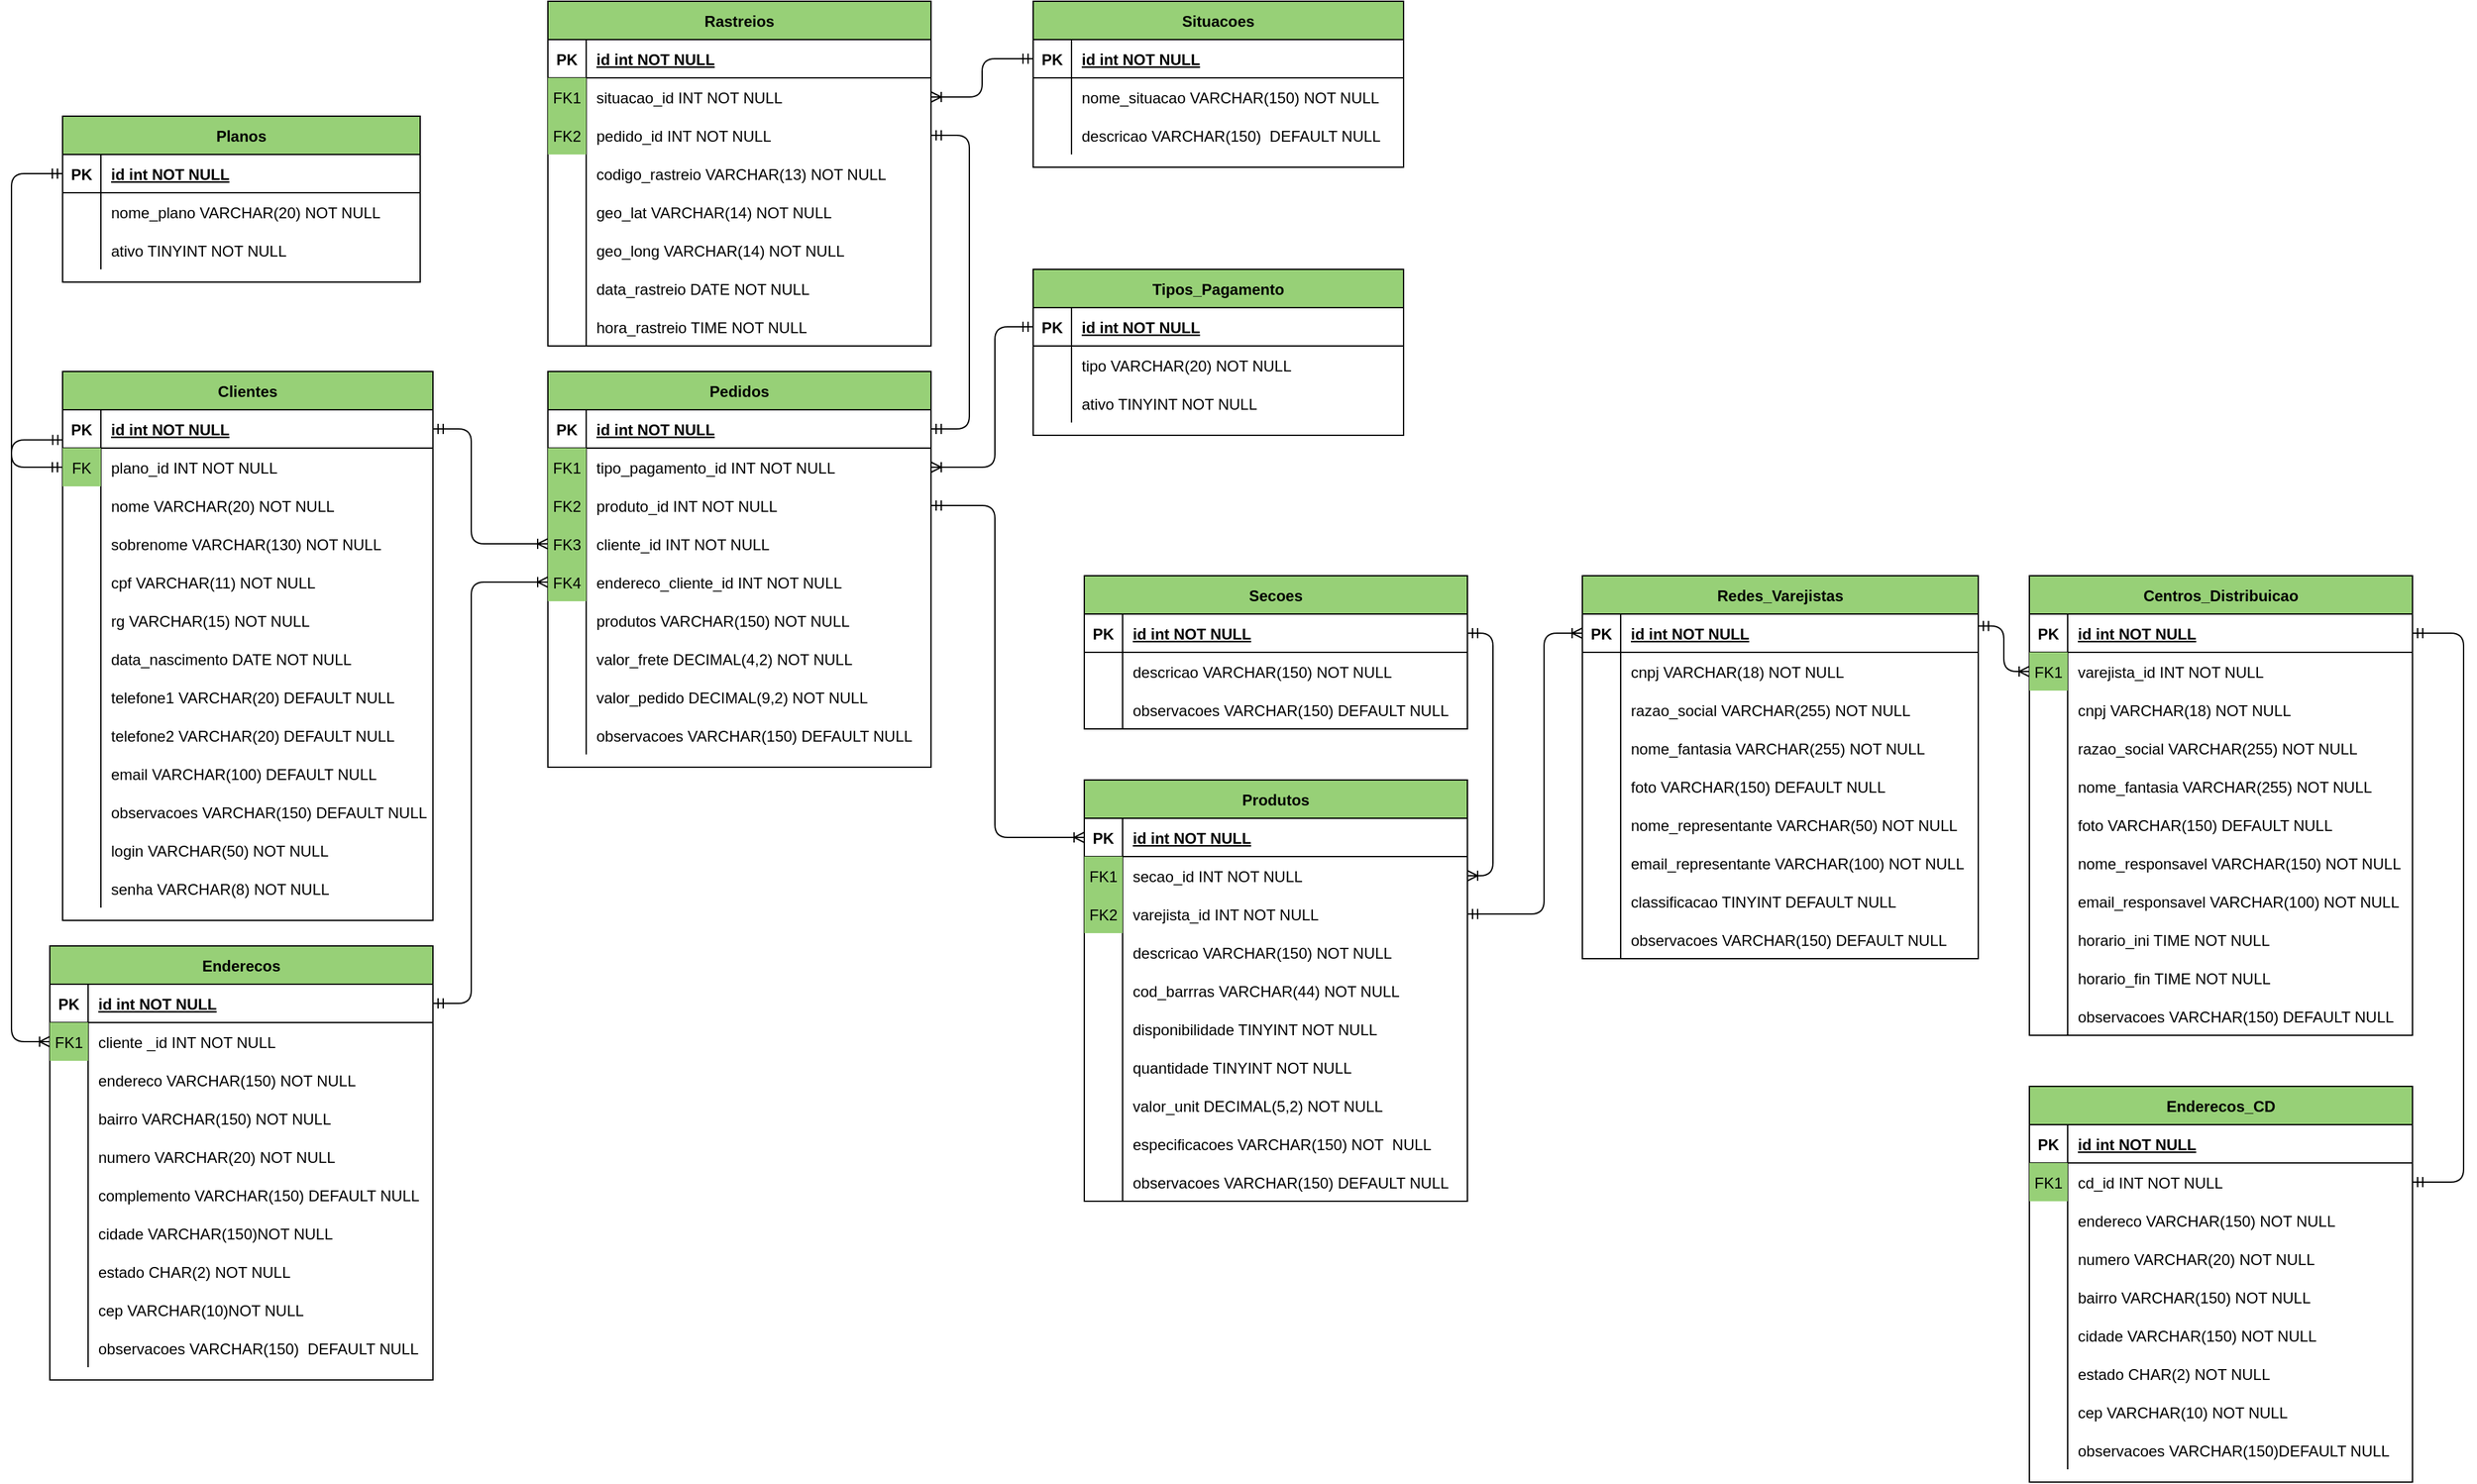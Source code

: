 <mxfile version="14.8.5" type="github"><diagram id="R2lEEEUBdFMjLlhIrx00" name="Page-1"><mxGraphModel dx="3693" dy="2727" grid="1" gridSize="10" guides="1" tooltips="1" connect="1" arrows="1" fold="1" page="1" pageScale="1" pageWidth="850" pageHeight="1100" math="0" shadow="0" extFonts="Permanent Marker^https://fonts.googleapis.com/css?family=Permanent+Marker"><root><mxCell id="0"/><mxCell id="1" parent="0"/><mxCell id="C-vyLk0tnHw3VtMMgP7b-23" value="Clientes" style="shape=table;startSize=30;container=1;collapsible=1;childLayout=tableLayout;fixedRows=1;rowLines=0;fontStyle=1;align=center;resizeLast=1;fillColor=#97D077;" parent="1" vertex="1"><mxGeometry x="120" y="120" width="290" height="430" as="geometry"/></mxCell><mxCell id="C-vyLk0tnHw3VtMMgP7b-24" value="" style="shape=partialRectangle;collapsible=0;dropTarget=0;pointerEvents=0;fillColor=none;points=[[0,0.5],[1,0.5]];portConstraint=eastwest;top=0;left=0;right=0;bottom=1;" parent="C-vyLk0tnHw3VtMMgP7b-23" vertex="1"><mxGeometry y="30" width="290" height="30" as="geometry"/></mxCell><mxCell id="C-vyLk0tnHw3VtMMgP7b-25" value="PK" style="shape=partialRectangle;overflow=hidden;connectable=0;fillColor=none;top=0;left=0;bottom=0;right=0;fontStyle=1;" parent="C-vyLk0tnHw3VtMMgP7b-24" vertex="1"><mxGeometry width="30" height="30" as="geometry"/></mxCell><mxCell id="C-vyLk0tnHw3VtMMgP7b-26" value="id int NOT NULL " style="shape=partialRectangle;overflow=hidden;connectable=0;fillColor=none;top=0;left=0;bottom=0;right=0;align=left;spacingLeft=6;fontStyle=5;" parent="C-vyLk0tnHw3VtMMgP7b-24" vertex="1"><mxGeometry x="30" width="260" height="30" as="geometry"/></mxCell><mxCell id="3RJHjtRI85rv-ZN8A-ob-1" value="" style="shape=partialRectangle;collapsible=0;dropTarget=0;pointerEvents=0;fillColor=none;points=[[0,0.5],[1,0.5]];portConstraint=eastwest;top=0;left=0;right=0;bottom=0;" parent="C-vyLk0tnHw3VtMMgP7b-23" vertex="1"><mxGeometry y="60" width="290" height="30" as="geometry"/></mxCell><mxCell id="3RJHjtRI85rv-ZN8A-ob-2" value="FK" style="shape=partialRectangle;overflow=hidden;connectable=0;fillColor=#97D077;top=0;left=0;bottom=0;right=0;" parent="3RJHjtRI85rv-ZN8A-ob-1" vertex="1"><mxGeometry width="30" height="30" as="geometry"/></mxCell><mxCell id="3RJHjtRI85rv-ZN8A-ob-3" value="plano_id INT NOT NULL" style="shape=partialRectangle;overflow=hidden;connectable=0;fillColor=none;top=0;left=0;bottom=0;right=0;align=left;spacingLeft=6;" parent="3RJHjtRI85rv-ZN8A-ob-1" vertex="1"><mxGeometry x="30" width="260" height="30" as="geometry"/></mxCell><mxCell id="C-vyLk0tnHw3VtMMgP7b-27" value="" style="shape=partialRectangle;collapsible=0;dropTarget=0;pointerEvents=0;fillColor=none;points=[[0,0.5],[1,0.5]];portConstraint=eastwest;top=0;left=0;right=0;bottom=0;" parent="C-vyLk0tnHw3VtMMgP7b-23" vertex="1"><mxGeometry y="90" width="290" height="30" as="geometry"/></mxCell><mxCell id="C-vyLk0tnHw3VtMMgP7b-28" value="" style="shape=partialRectangle;overflow=hidden;connectable=0;fillColor=none;top=0;left=0;bottom=0;right=0;" parent="C-vyLk0tnHw3VtMMgP7b-27" vertex="1"><mxGeometry width="30" height="30" as="geometry"/></mxCell><mxCell id="C-vyLk0tnHw3VtMMgP7b-29" value="nome VARCHAR(20) NOT NULL" style="shape=partialRectangle;overflow=hidden;connectable=0;fillColor=none;top=0;left=0;bottom=0;right=0;align=left;spacingLeft=6;" parent="C-vyLk0tnHw3VtMMgP7b-27" vertex="1"><mxGeometry x="30" width="260" height="30" as="geometry"/></mxCell><mxCell id="JSjsrjsJUVDetpu1GK2O-1" value="" style="shape=partialRectangle;collapsible=0;dropTarget=0;pointerEvents=0;fillColor=none;points=[[0,0.5],[1,0.5]];portConstraint=eastwest;top=0;left=0;right=0;bottom=0;" parent="C-vyLk0tnHw3VtMMgP7b-23" vertex="1"><mxGeometry y="120" width="290" height="30" as="geometry"/></mxCell><mxCell id="JSjsrjsJUVDetpu1GK2O-2" value="" style="shape=partialRectangle;overflow=hidden;connectable=0;fillColor=none;top=0;left=0;bottom=0;right=0;" parent="JSjsrjsJUVDetpu1GK2O-1" vertex="1"><mxGeometry width="30" height="30" as="geometry"/></mxCell><mxCell id="JSjsrjsJUVDetpu1GK2O-3" value="sobrenome VARCHAR(130) NOT NULL" style="shape=partialRectangle;overflow=hidden;connectable=0;fillColor=none;top=0;left=0;bottom=0;right=0;align=left;spacingLeft=6;" parent="JSjsrjsJUVDetpu1GK2O-1" vertex="1"><mxGeometry x="30" width="260" height="30" as="geometry"/></mxCell><mxCell id="JSjsrjsJUVDetpu1GK2O-4" value="" style="shape=partialRectangle;collapsible=0;dropTarget=0;pointerEvents=0;fillColor=none;points=[[0,0.5],[1,0.5]];portConstraint=eastwest;top=0;left=0;right=0;bottom=0;" parent="C-vyLk0tnHw3VtMMgP7b-23" vertex="1"><mxGeometry y="150" width="290" height="30" as="geometry"/></mxCell><mxCell id="JSjsrjsJUVDetpu1GK2O-5" value="" style="shape=partialRectangle;overflow=hidden;connectable=0;fillColor=none;top=0;left=0;bottom=0;right=0;" parent="JSjsrjsJUVDetpu1GK2O-4" vertex="1"><mxGeometry width="30" height="30" as="geometry"/></mxCell><mxCell id="JSjsrjsJUVDetpu1GK2O-6" value="cpf VARCHAR(11) NOT NULL" style="shape=partialRectangle;overflow=hidden;connectable=0;fillColor=none;top=0;left=0;bottom=0;right=0;align=left;spacingLeft=6;" parent="JSjsrjsJUVDetpu1GK2O-4" vertex="1"><mxGeometry x="30" width="260" height="30" as="geometry"/></mxCell><mxCell id="NOXIAj0myCCCnex3c8Hi-21" value="" style="shape=partialRectangle;collapsible=0;dropTarget=0;pointerEvents=0;fillColor=none;points=[[0,0.5],[1,0.5]];portConstraint=eastwest;top=0;left=0;right=0;bottom=0;" parent="C-vyLk0tnHw3VtMMgP7b-23" vertex="1"><mxGeometry y="180" width="290" height="30" as="geometry"/></mxCell><mxCell id="NOXIAj0myCCCnex3c8Hi-22" value="" style="shape=partialRectangle;overflow=hidden;connectable=0;fillColor=none;top=0;left=0;bottom=0;right=0;" parent="NOXIAj0myCCCnex3c8Hi-21" vertex="1"><mxGeometry width="30" height="30" as="geometry"/></mxCell><mxCell id="NOXIAj0myCCCnex3c8Hi-23" value="rg VARCHAR(15) NOT NULL" style="shape=partialRectangle;overflow=hidden;connectable=0;fillColor=none;top=0;left=0;bottom=0;right=0;align=left;spacingLeft=6;" parent="NOXIAj0myCCCnex3c8Hi-21" vertex="1"><mxGeometry x="30" width="260" height="30" as="geometry"/></mxCell><mxCell id="NOXIAj0myCCCnex3c8Hi-18" value="" style="shape=partialRectangle;collapsible=0;dropTarget=0;pointerEvents=0;fillColor=none;points=[[0,0.5],[1,0.5]];portConstraint=eastwest;top=0;left=0;right=0;bottom=0;" parent="C-vyLk0tnHw3VtMMgP7b-23" vertex="1"><mxGeometry y="210" width="290" height="30" as="geometry"/></mxCell><mxCell id="NOXIAj0myCCCnex3c8Hi-19" value="" style="shape=partialRectangle;overflow=hidden;connectable=0;fillColor=none;top=0;left=0;bottom=0;right=0;" parent="NOXIAj0myCCCnex3c8Hi-18" vertex="1"><mxGeometry width="30" height="30" as="geometry"/></mxCell><mxCell id="NOXIAj0myCCCnex3c8Hi-20" value="data_nascimento DATE NOT NULL" style="shape=partialRectangle;overflow=hidden;connectable=0;fillColor=none;top=0;left=0;bottom=0;right=0;align=left;spacingLeft=6;" parent="NOXIAj0myCCCnex3c8Hi-18" vertex="1"><mxGeometry x="30" width="260" height="30" as="geometry"/></mxCell><mxCell id="JSjsrjsJUVDetpu1GK2O-7" value="" style="shape=partialRectangle;collapsible=0;dropTarget=0;pointerEvents=0;fillColor=none;points=[[0,0.5],[1,0.5]];portConstraint=eastwest;top=0;left=0;right=0;bottom=0;" parent="C-vyLk0tnHw3VtMMgP7b-23" vertex="1"><mxGeometry y="240" width="290" height="30" as="geometry"/></mxCell><mxCell id="JSjsrjsJUVDetpu1GK2O-8" value="" style="shape=partialRectangle;overflow=hidden;connectable=0;fillColor=none;top=0;left=0;bottom=0;right=0;" parent="JSjsrjsJUVDetpu1GK2O-7" vertex="1"><mxGeometry width="30" height="30" as="geometry"/></mxCell><mxCell id="JSjsrjsJUVDetpu1GK2O-9" value="telefone1 VARCHAR(20) DEFAULT NULL" style="shape=partialRectangle;overflow=hidden;connectable=0;fillColor=none;top=0;left=0;bottom=0;right=0;align=left;spacingLeft=6;" parent="JSjsrjsJUVDetpu1GK2O-7" vertex="1"><mxGeometry x="30" width="260" height="30" as="geometry"/></mxCell><mxCell id="JSjsrjsJUVDetpu1GK2O-10" value="" style="shape=partialRectangle;collapsible=0;dropTarget=0;pointerEvents=0;fillColor=none;points=[[0,0.5],[1,0.5]];portConstraint=eastwest;top=0;left=0;right=0;bottom=0;" parent="C-vyLk0tnHw3VtMMgP7b-23" vertex="1"><mxGeometry y="270" width="290" height="30" as="geometry"/></mxCell><mxCell id="JSjsrjsJUVDetpu1GK2O-11" value="" style="shape=partialRectangle;overflow=hidden;connectable=0;fillColor=none;top=0;left=0;bottom=0;right=0;" parent="JSjsrjsJUVDetpu1GK2O-10" vertex="1"><mxGeometry width="30" height="30" as="geometry"/></mxCell><mxCell id="JSjsrjsJUVDetpu1GK2O-12" value="telefone2 VARCHAR(20) DEFAULT NULL" style="shape=partialRectangle;overflow=hidden;connectable=0;fillColor=none;top=0;left=0;bottom=0;right=0;align=left;spacingLeft=6;" parent="JSjsrjsJUVDetpu1GK2O-10" vertex="1"><mxGeometry x="30" width="260" height="30" as="geometry"/></mxCell><mxCell id="JSjsrjsJUVDetpu1GK2O-13" value="" style="shape=partialRectangle;collapsible=0;dropTarget=0;pointerEvents=0;fillColor=none;points=[[0,0.5],[1,0.5]];portConstraint=eastwest;top=0;left=0;right=0;bottom=0;" parent="C-vyLk0tnHw3VtMMgP7b-23" vertex="1"><mxGeometry y="300" width="290" height="30" as="geometry"/></mxCell><mxCell id="JSjsrjsJUVDetpu1GK2O-14" value="" style="shape=partialRectangle;overflow=hidden;connectable=0;fillColor=none;top=0;left=0;bottom=0;right=0;" parent="JSjsrjsJUVDetpu1GK2O-13" vertex="1"><mxGeometry width="30" height="30" as="geometry"/></mxCell><mxCell id="JSjsrjsJUVDetpu1GK2O-15" value="email VARCHAR(100) DEFAULT NULL" style="shape=partialRectangle;overflow=hidden;connectable=0;fillColor=none;top=0;left=0;bottom=0;right=0;align=left;spacingLeft=6;" parent="JSjsrjsJUVDetpu1GK2O-13" vertex="1"><mxGeometry x="30" width="260" height="30" as="geometry"/></mxCell><mxCell id="JSjsrjsJUVDetpu1GK2O-19" value="" style="shape=partialRectangle;collapsible=0;dropTarget=0;pointerEvents=0;fillColor=none;points=[[0,0.5],[1,0.5]];portConstraint=eastwest;top=0;left=0;right=0;bottom=0;" parent="C-vyLk0tnHw3VtMMgP7b-23" vertex="1"><mxGeometry y="330" width="290" height="30" as="geometry"/></mxCell><mxCell id="JSjsrjsJUVDetpu1GK2O-20" value="" style="shape=partialRectangle;overflow=hidden;connectable=0;fillColor=none;top=0;left=0;bottom=0;right=0;" parent="JSjsrjsJUVDetpu1GK2O-19" vertex="1"><mxGeometry width="30" height="30" as="geometry"/></mxCell><mxCell id="JSjsrjsJUVDetpu1GK2O-21" value="observacoes VARCHAR(150) DEFAULT NULL" style="shape=partialRectangle;overflow=hidden;connectable=0;fillColor=none;top=0;left=0;bottom=0;right=0;align=left;spacingLeft=6;" parent="JSjsrjsJUVDetpu1GK2O-19" vertex="1"><mxGeometry x="30" width="260" height="30" as="geometry"/></mxCell><mxCell id="AutniSg3EO0MQ_vnjU7J-82" value="" style="shape=partialRectangle;collapsible=0;dropTarget=0;pointerEvents=0;fillColor=none;points=[[0,0.5],[1,0.5]];portConstraint=eastwest;top=0;left=0;right=0;bottom=0;" parent="C-vyLk0tnHw3VtMMgP7b-23" vertex="1"><mxGeometry y="360" width="290" height="30" as="geometry"/></mxCell><mxCell id="AutniSg3EO0MQ_vnjU7J-83" value="" style="shape=partialRectangle;overflow=hidden;connectable=0;fillColor=none;top=0;left=0;bottom=0;right=0;" parent="AutniSg3EO0MQ_vnjU7J-82" vertex="1"><mxGeometry width="30" height="30" as="geometry"/></mxCell><mxCell id="AutniSg3EO0MQ_vnjU7J-84" value="login VARCHAR(50) NOT NULL" style="shape=partialRectangle;overflow=hidden;connectable=0;fillColor=none;top=0;left=0;bottom=0;right=0;align=left;spacingLeft=6;" parent="AutniSg3EO0MQ_vnjU7J-82" vertex="1"><mxGeometry x="30" width="260" height="30" as="geometry"/></mxCell><mxCell id="AutniSg3EO0MQ_vnjU7J-85" value="" style="shape=partialRectangle;collapsible=0;dropTarget=0;pointerEvents=0;fillColor=none;points=[[0,0.5],[1,0.5]];portConstraint=eastwest;top=0;left=0;right=0;bottom=0;" parent="C-vyLk0tnHw3VtMMgP7b-23" vertex="1"><mxGeometry y="390" width="290" height="30" as="geometry"/></mxCell><mxCell id="AutniSg3EO0MQ_vnjU7J-86" value="" style="shape=partialRectangle;overflow=hidden;connectable=0;fillColor=none;top=0;left=0;bottom=0;right=0;" parent="AutniSg3EO0MQ_vnjU7J-85" vertex="1"><mxGeometry width="30" height="30" as="geometry"/></mxCell><mxCell id="AutniSg3EO0MQ_vnjU7J-87" value="senha VARCHAR(8) NOT NULL" style="shape=partialRectangle;overflow=hidden;connectable=0;fillColor=none;top=0;left=0;bottom=0;right=0;align=left;spacingLeft=6;" parent="AutniSg3EO0MQ_vnjU7J-85" vertex="1"><mxGeometry x="30" width="260" height="30" as="geometry"/></mxCell><mxCell id="JSjsrjsJUVDetpu1GK2O-31" value="Enderecos" style="shape=table;startSize=30;container=1;collapsible=1;childLayout=tableLayout;fixedRows=1;rowLines=0;fontStyle=1;align=center;resizeLast=1;fillColor=#97D077;" parent="1" vertex="1"><mxGeometry x="110" y="570" width="300" height="340" as="geometry"/></mxCell><mxCell id="JSjsrjsJUVDetpu1GK2O-32" value="" style="shape=partialRectangle;collapsible=0;dropTarget=0;pointerEvents=0;fillColor=none;points=[[0,0.5],[1,0.5]];portConstraint=eastwest;top=0;left=0;right=0;bottom=1;" parent="JSjsrjsJUVDetpu1GK2O-31" vertex="1"><mxGeometry y="30" width="300" height="30" as="geometry"/></mxCell><mxCell id="JSjsrjsJUVDetpu1GK2O-33" value="PK" style="shape=partialRectangle;overflow=hidden;connectable=0;fillColor=none;top=0;left=0;bottom=0;right=0;fontStyle=1;" parent="JSjsrjsJUVDetpu1GK2O-32" vertex="1"><mxGeometry width="30" height="30" as="geometry"/></mxCell><mxCell id="JSjsrjsJUVDetpu1GK2O-34" value="id int NOT NULL " style="shape=partialRectangle;overflow=hidden;connectable=0;fillColor=none;top=0;left=0;bottom=0;right=0;align=left;spacingLeft=6;fontStyle=5;" parent="JSjsrjsJUVDetpu1GK2O-32" vertex="1"><mxGeometry x="30" width="270" height="30" as="geometry"/></mxCell><mxCell id="JSjsrjsJUVDetpu1GK2O-35" value="" style="shape=partialRectangle;collapsible=0;dropTarget=0;pointerEvents=0;fillColor=none;points=[[0,0.5],[1,0.5]];portConstraint=eastwest;top=0;left=0;right=0;bottom=0;" parent="JSjsrjsJUVDetpu1GK2O-31" vertex="1"><mxGeometry y="60" width="300" height="30" as="geometry"/></mxCell><mxCell id="JSjsrjsJUVDetpu1GK2O-36" value="FK1" style="shape=partialRectangle;overflow=hidden;connectable=0;fillColor=#97D077;top=0;left=0;bottom=0;right=0;" parent="JSjsrjsJUVDetpu1GK2O-35" vertex="1"><mxGeometry width="30" height="30" as="geometry"/></mxCell><mxCell id="JSjsrjsJUVDetpu1GK2O-37" value="cliente _id INT NOT NULL" style="shape=partialRectangle;overflow=hidden;connectable=0;fillColor=none;top=0;left=0;bottom=0;right=0;align=left;spacingLeft=6;" parent="JSjsrjsJUVDetpu1GK2O-35" vertex="1"><mxGeometry x="30" width="270" height="30" as="geometry"/></mxCell><mxCell id="JSjsrjsJUVDetpu1GK2O-38" value="" style="shape=partialRectangle;collapsible=0;dropTarget=0;pointerEvents=0;fillColor=none;points=[[0,0.5],[1,0.5]];portConstraint=eastwest;top=0;left=0;right=0;bottom=0;" parent="JSjsrjsJUVDetpu1GK2O-31" vertex="1"><mxGeometry y="90" width="300" height="30" as="geometry"/></mxCell><mxCell id="JSjsrjsJUVDetpu1GK2O-39" value="" style="shape=partialRectangle;overflow=hidden;connectable=0;fillColor=none;top=0;left=0;bottom=0;right=0;" parent="JSjsrjsJUVDetpu1GK2O-38" vertex="1"><mxGeometry width="30" height="30" as="geometry"/></mxCell><mxCell id="JSjsrjsJUVDetpu1GK2O-40" value="endereco VARCHAR(150) NOT NULL" style="shape=partialRectangle;overflow=hidden;connectable=0;fillColor=none;top=0;left=0;bottom=0;right=0;align=left;spacingLeft=6;" parent="JSjsrjsJUVDetpu1GK2O-38" vertex="1"><mxGeometry x="30" width="270" height="30" as="geometry"/></mxCell><mxCell id="06FAT6e4FeGLUuaYOZce-1" value="" style="shape=partialRectangle;collapsible=0;dropTarget=0;pointerEvents=0;fillColor=none;points=[[0,0.5],[1,0.5]];portConstraint=eastwest;top=0;left=0;right=0;bottom=0;" parent="JSjsrjsJUVDetpu1GK2O-31" vertex="1"><mxGeometry y="120" width="300" height="30" as="geometry"/></mxCell><mxCell id="06FAT6e4FeGLUuaYOZce-2" value="" style="shape=partialRectangle;overflow=hidden;connectable=0;fillColor=none;top=0;left=0;bottom=0;right=0;" parent="06FAT6e4FeGLUuaYOZce-1" vertex="1"><mxGeometry width="30" height="30" as="geometry"/></mxCell><mxCell id="06FAT6e4FeGLUuaYOZce-3" value="bairro VARCHAR(150) NOT NULL" style="shape=partialRectangle;overflow=hidden;connectable=0;fillColor=none;top=0;left=0;bottom=0;right=0;align=left;spacingLeft=6;" parent="06FAT6e4FeGLUuaYOZce-1" vertex="1"><mxGeometry x="30" width="270" height="30" as="geometry"/></mxCell><mxCell id="JSjsrjsJUVDetpu1GK2O-41" value="" style="shape=partialRectangle;collapsible=0;dropTarget=0;pointerEvents=0;fillColor=none;points=[[0,0.5],[1,0.5]];portConstraint=eastwest;top=0;left=0;right=0;bottom=0;" parent="JSjsrjsJUVDetpu1GK2O-31" vertex="1"><mxGeometry y="150" width="300" height="30" as="geometry"/></mxCell><mxCell id="JSjsrjsJUVDetpu1GK2O-42" value="" style="shape=partialRectangle;overflow=hidden;connectable=0;fillColor=none;top=0;left=0;bottom=0;right=0;" parent="JSjsrjsJUVDetpu1GK2O-41" vertex="1"><mxGeometry width="30" height="30" as="geometry"/></mxCell><mxCell id="JSjsrjsJUVDetpu1GK2O-43" value="numero VARCHAR(20) NOT NULL" style="shape=partialRectangle;overflow=hidden;connectable=0;fillColor=none;top=0;left=0;bottom=0;right=0;align=left;spacingLeft=6;" parent="JSjsrjsJUVDetpu1GK2O-41" vertex="1"><mxGeometry x="30" width="270" height="30" as="geometry"/></mxCell><mxCell id="JSjsrjsJUVDetpu1GK2O-44" value="" style="shape=partialRectangle;collapsible=0;dropTarget=0;pointerEvents=0;fillColor=none;points=[[0,0.5],[1,0.5]];portConstraint=eastwest;top=0;left=0;right=0;bottom=0;" parent="JSjsrjsJUVDetpu1GK2O-31" vertex="1"><mxGeometry y="180" width="300" height="30" as="geometry"/></mxCell><mxCell id="JSjsrjsJUVDetpu1GK2O-45" value="" style="shape=partialRectangle;overflow=hidden;connectable=0;fillColor=none;top=0;left=0;bottom=0;right=0;" parent="JSjsrjsJUVDetpu1GK2O-44" vertex="1"><mxGeometry width="30" height="30" as="geometry"/></mxCell><mxCell id="JSjsrjsJUVDetpu1GK2O-46" value="complemento VARCHAR(150) DEFAULT NULL" style="shape=partialRectangle;overflow=hidden;connectable=0;fillColor=none;top=0;left=0;bottom=0;right=0;align=left;spacingLeft=6;" parent="JSjsrjsJUVDetpu1GK2O-44" vertex="1"><mxGeometry x="30" width="270" height="30" as="geometry"/></mxCell><mxCell id="JSjsrjsJUVDetpu1GK2O-47" value="" style="shape=partialRectangle;collapsible=0;dropTarget=0;pointerEvents=0;fillColor=none;points=[[0,0.5],[1,0.5]];portConstraint=eastwest;top=0;left=0;right=0;bottom=0;" parent="JSjsrjsJUVDetpu1GK2O-31" vertex="1"><mxGeometry y="210" width="300" height="30" as="geometry"/></mxCell><mxCell id="JSjsrjsJUVDetpu1GK2O-48" value="" style="shape=partialRectangle;overflow=hidden;connectable=0;fillColor=none;top=0;left=0;bottom=0;right=0;" parent="JSjsrjsJUVDetpu1GK2O-47" vertex="1"><mxGeometry width="30" height="30" as="geometry"/></mxCell><mxCell id="JSjsrjsJUVDetpu1GK2O-49" value="cidade VARCHAR(150)NOT NULL" style="shape=partialRectangle;overflow=hidden;connectable=0;fillColor=none;top=0;left=0;bottom=0;right=0;align=left;spacingLeft=6;" parent="JSjsrjsJUVDetpu1GK2O-47" vertex="1"><mxGeometry x="30" width="270" height="30" as="geometry"/></mxCell><mxCell id="JSjsrjsJUVDetpu1GK2O-50" value="" style="shape=partialRectangle;collapsible=0;dropTarget=0;pointerEvents=0;fillColor=none;points=[[0,0.5],[1,0.5]];portConstraint=eastwest;top=0;left=0;right=0;bottom=0;" parent="JSjsrjsJUVDetpu1GK2O-31" vertex="1"><mxGeometry y="240" width="300" height="30" as="geometry"/></mxCell><mxCell id="JSjsrjsJUVDetpu1GK2O-51" value="" style="shape=partialRectangle;overflow=hidden;connectable=0;fillColor=none;top=0;left=0;bottom=0;right=0;" parent="JSjsrjsJUVDetpu1GK2O-50" vertex="1"><mxGeometry width="30" height="30" as="geometry"/></mxCell><mxCell id="JSjsrjsJUVDetpu1GK2O-52" value="estado CHAR(2) NOT NULL" style="shape=partialRectangle;overflow=hidden;connectable=0;fillColor=none;top=0;left=0;bottom=0;right=0;align=left;spacingLeft=6;" parent="JSjsrjsJUVDetpu1GK2O-50" vertex="1"><mxGeometry x="30" width="270" height="30" as="geometry"/></mxCell><mxCell id="JSjsrjsJUVDetpu1GK2O-53" value="" style="shape=partialRectangle;collapsible=0;dropTarget=0;pointerEvents=0;fillColor=none;points=[[0,0.5],[1,0.5]];portConstraint=eastwest;top=0;left=0;right=0;bottom=0;" parent="JSjsrjsJUVDetpu1GK2O-31" vertex="1"><mxGeometry y="270" width="300" height="30" as="geometry"/></mxCell><mxCell id="JSjsrjsJUVDetpu1GK2O-54" value="" style="shape=partialRectangle;overflow=hidden;connectable=0;fillColor=none;top=0;left=0;bottom=0;right=0;" parent="JSjsrjsJUVDetpu1GK2O-53" vertex="1"><mxGeometry width="30" height="30" as="geometry"/></mxCell><mxCell id="JSjsrjsJUVDetpu1GK2O-55" value="cep VARCHAR(10)NOT NULL" style="shape=partialRectangle;overflow=hidden;connectable=0;fillColor=none;top=0;left=0;bottom=0;right=0;align=left;spacingLeft=6;" parent="JSjsrjsJUVDetpu1GK2O-53" vertex="1"><mxGeometry x="30" width="270" height="30" as="geometry"/></mxCell><mxCell id="JSjsrjsJUVDetpu1GK2O-56" value="" style="shape=partialRectangle;collapsible=0;dropTarget=0;pointerEvents=0;fillColor=none;points=[[0,0.5],[1,0.5]];portConstraint=eastwest;top=0;left=0;right=0;bottom=0;" parent="JSjsrjsJUVDetpu1GK2O-31" vertex="1"><mxGeometry y="300" width="300" height="30" as="geometry"/></mxCell><mxCell id="JSjsrjsJUVDetpu1GK2O-57" value="" style="shape=partialRectangle;overflow=hidden;connectable=0;fillColor=none;top=0;left=0;bottom=0;right=0;" parent="JSjsrjsJUVDetpu1GK2O-56" vertex="1"><mxGeometry width="30" height="30" as="geometry"/></mxCell><mxCell id="JSjsrjsJUVDetpu1GK2O-58" value="observacoes VARCHAR(150)  DEFAULT NULL" style="shape=partialRectangle;overflow=hidden;connectable=0;fillColor=none;top=0;left=0;bottom=0;right=0;align=left;spacingLeft=6;" parent="JSjsrjsJUVDetpu1GK2O-56" vertex="1"><mxGeometry x="30" width="270" height="30" as="geometry"/></mxCell><mxCell id="JSjsrjsJUVDetpu1GK2O-59" value="Redes_Varejistas" style="shape=table;startSize=30;container=1;collapsible=1;childLayout=tableLayout;fixedRows=1;rowLines=0;fontStyle=1;align=center;resizeLast=1;fillColor=#97D077;" parent="1" vertex="1"><mxGeometry x="1310" y="280" width="310" height="300" as="geometry"/></mxCell><mxCell id="JSjsrjsJUVDetpu1GK2O-60" value="" style="shape=partialRectangle;collapsible=0;dropTarget=0;pointerEvents=0;fillColor=none;points=[[0,0.5],[1,0.5]];portConstraint=eastwest;top=0;left=0;right=0;bottom=1;" parent="JSjsrjsJUVDetpu1GK2O-59" vertex="1"><mxGeometry y="30" width="310" height="30" as="geometry"/></mxCell><mxCell id="JSjsrjsJUVDetpu1GK2O-61" value="PK" style="shape=partialRectangle;overflow=hidden;connectable=0;fillColor=none;top=0;left=0;bottom=0;right=0;fontStyle=1;" parent="JSjsrjsJUVDetpu1GK2O-60" vertex="1"><mxGeometry width="30" height="30" as="geometry"/></mxCell><mxCell id="JSjsrjsJUVDetpu1GK2O-62" value="id int NOT NULL " style="shape=partialRectangle;overflow=hidden;connectable=0;fillColor=none;top=0;left=0;bottom=0;right=0;align=left;spacingLeft=6;fontStyle=5;" parent="JSjsrjsJUVDetpu1GK2O-60" vertex="1"><mxGeometry x="30" width="280" height="30" as="geometry"/></mxCell><mxCell id="JSjsrjsJUVDetpu1GK2O-66" value="" style="shape=partialRectangle;collapsible=0;dropTarget=0;pointerEvents=0;fillColor=none;points=[[0,0.5],[1,0.5]];portConstraint=eastwest;top=0;left=0;right=0;bottom=0;" parent="JSjsrjsJUVDetpu1GK2O-59" vertex="1"><mxGeometry y="60" width="310" height="30" as="geometry"/></mxCell><mxCell id="JSjsrjsJUVDetpu1GK2O-67" value="" style="shape=partialRectangle;overflow=hidden;connectable=0;fillColor=none;top=0;left=0;bottom=0;right=0;" parent="JSjsrjsJUVDetpu1GK2O-66" vertex="1"><mxGeometry width="30" height="30" as="geometry"/></mxCell><mxCell id="JSjsrjsJUVDetpu1GK2O-68" value="cnpj VARCHAR(18) NOT NULL" style="shape=partialRectangle;overflow=hidden;connectable=0;fillColor=none;top=0;left=0;bottom=0;right=0;align=left;spacingLeft=6;" parent="JSjsrjsJUVDetpu1GK2O-66" vertex="1"><mxGeometry x="30" width="280" height="30" as="geometry"/></mxCell><mxCell id="JSjsrjsJUVDetpu1GK2O-69" value="" style="shape=partialRectangle;collapsible=0;dropTarget=0;pointerEvents=0;fillColor=none;points=[[0,0.5],[1,0.5]];portConstraint=eastwest;top=0;left=0;right=0;bottom=0;" parent="JSjsrjsJUVDetpu1GK2O-59" vertex="1"><mxGeometry y="90" width="310" height="30" as="geometry"/></mxCell><mxCell id="JSjsrjsJUVDetpu1GK2O-70" value="" style="shape=partialRectangle;overflow=hidden;connectable=0;fillColor=none;top=0;left=0;bottom=0;right=0;" parent="JSjsrjsJUVDetpu1GK2O-69" vertex="1"><mxGeometry width="30" height="30" as="geometry"/></mxCell><mxCell id="JSjsrjsJUVDetpu1GK2O-71" value="razao_social VARCHAR(255) NOT NULL" style="shape=partialRectangle;overflow=hidden;connectable=0;fillColor=none;top=0;left=0;bottom=0;right=0;align=left;spacingLeft=6;" parent="JSjsrjsJUVDetpu1GK2O-69" vertex="1"><mxGeometry x="30" width="280" height="30" as="geometry"/></mxCell><mxCell id="JSjsrjsJUVDetpu1GK2O-72" value="" style="shape=partialRectangle;collapsible=0;dropTarget=0;pointerEvents=0;fillColor=none;points=[[0,0.5],[1,0.5]];portConstraint=eastwest;top=0;left=0;right=0;bottom=0;" parent="JSjsrjsJUVDetpu1GK2O-59" vertex="1"><mxGeometry y="120" width="310" height="30" as="geometry"/></mxCell><mxCell id="JSjsrjsJUVDetpu1GK2O-73" value="" style="shape=partialRectangle;overflow=hidden;connectable=0;fillColor=none;top=0;left=0;bottom=0;right=0;" parent="JSjsrjsJUVDetpu1GK2O-72" vertex="1"><mxGeometry width="30" height="30" as="geometry"/></mxCell><mxCell id="JSjsrjsJUVDetpu1GK2O-74" value="nome_fantasia VARCHAR(255) NOT NULL" style="shape=partialRectangle;overflow=hidden;connectable=0;fillColor=none;top=0;left=0;bottom=0;right=0;align=left;spacingLeft=6;" parent="JSjsrjsJUVDetpu1GK2O-72" vertex="1"><mxGeometry x="30" width="280" height="30" as="geometry"/></mxCell><mxCell id="JSjsrjsJUVDetpu1GK2O-75" value="" style="shape=partialRectangle;collapsible=0;dropTarget=0;pointerEvents=0;fillColor=none;points=[[0,0.5],[1,0.5]];portConstraint=eastwest;top=0;left=0;right=0;bottom=0;" parent="JSjsrjsJUVDetpu1GK2O-59" vertex="1"><mxGeometry y="150" width="310" height="30" as="geometry"/></mxCell><mxCell id="JSjsrjsJUVDetpu1GK2O-76" value="" style="shape=partialRectangle;overflow=hidden;connectable=0;fillColor=none;top=0;left=0;bottom=0;right=0;" parent="JSjsrjsJUVDetpu1GK2O-75" vertex="1"><mxGeometry width="30" height="30" as="geometry"/></mxCell><mxCell id="JSjsrjsJUVDetpu1GK2O-77" value="foto VARCHAR(150) DEFAULT NULL" style="shape=partialRectangle;overflow=hidden;connectable=0;fillColor=none;top=0;left=0;bottom=0;right=0;align=left;spacingLeft=6;" parent="JSjsrjsJUVDetpu1GK2O-75" vertex="1"><mxGeometry x="30" width="280" height="30" as="geometry"/></mxCell><mxCell id="06FAT6e4FeGLUuaYOZce-7" value="" style="shape=partialRectangle;collapsible=0;dropTarget=0;pointerEvents=0;fillColor=none;points=[[0,0.5],[1,0.5]];portConstraint=eastwest;top=0;left=0;right=0;bottom=0;" parent="JSjsrjsJUVDetpu1GK2O-59" vertex="1"><mxGeometry y="180" width="310" height="30" as="geometry"/></mxCell><mxCell id="06FAT6e4FeGLUuaYOZce-8" value="" style="shape=partialRectangle;overflow=hidden;connectable=0;fillColor=none;top=0;left=0;bottom=0;right=0;" parent="06FAT6e4FeGLUuaYOZce-7" vertex="1"><mxGeometry width="30" height="30" as="geometry"/></mxCell><mxCell id="06FAT6e4FeGLUuaYOZce-9" value="nome_representante VARCHAR(50) NOT NULL" style="shape=partialRectangle;overflow=hidden;connectable=0;fillColor=none;top=0;left=0;bottom=0;right=0;align=left;spacingLeft=6;" parent="06FAT6e4FeGLUuaYOZce-7" vertex="1"><mxGeometry x="30" width="280" height="30" as="geometry"/></mxCell><mxCell id="JSjsrjsJUVDetpu1GK2O-78" value="" style="shape=partialRectangle;collapsible=0;dropTarget=0;pointerEvents=0;fillColor=none;points=[[0,0.5],[1,0.5]];portConstraint=eastwest;top=0;left=0;right=0;bottom=0;" parent="JSjsrjsJUVDetpu1GK2O-59" vertex="1"><mxGeometry y="210" width="310" height="30" as="geometry"/></mxCell><mxCell id="JSjsrjsJUVDetpu1GK2O-79" value="" style="shape=partialRectangle;overflow=hidden;connectable=0;fillColor=none;top=0;left=0;bottom=0;right=0;" parent="JSjsrjsJUVDetpu1GK2O-78" vertex="1"><mxGeometry width="30" height="30" as="geometry"/></mxCell><mxCell id="JSjsrjsJUVDetpu1GK2O-80" value="email_representante VARCHAR(100) NOT NULL" style="shape=partialRectangle;overflow=hidden;connectable=0;fillColor=none;top=0;left=0;bottom=0;right=0;align=left;spacingLeft=6;" parent="JSjsrjsJUVDetpu1GK2O-78" vertex="1"><mxGeometry x="30" width="280" height="30" as="geometry"/></mxCell><mxCell id="JSjsrjsJUVDetpu1GK2O-90" value="" style="shape=partialRectangle;collapsible=0;dropTarget=0;pointerEvents=0;fillColor=none;points=[[0,0.5],[1,0.5]];portConstraint=eastwest;top=0;left=0;right=0;bottom=0;" parent="JSjsrjsJUVDetpu1GK2O-59" vertex="1"><mxGeometry y="240" width="310" height="30" as="geometry"/></mxCell><mxCell id="JSjsrjsJUVDetpu1GK2O-91" value="" style="shape=partialRectangle;overflow=hidden;connectable=0;fillColor=none;top=0;left=0;bottom=0;right=0;" parent="JSjsrjsJUVDetpu1GK2O-90" vertex="1"><mxGeometry width="30" height="30" as="geometry"/></mxCell><mxCell id="JSjsrjsJUVDetpu1GK2O-92" value="classificacao TINYINT DEFAULT NULL" style="shape=partialRectangle;overflow=hidden;connectable=0;fillColor=none;top=0;left=0;bottom=0;right=0;align=left;spacingLeft=6;" parent="JSjsrjsJUVDetpu1GK2O-90" vertex="1"><mxGeometry x="30" width="280" height="30" as="geometry"/></mxCell><mxCell id="JSjsrjsJUVDetpu1GK2O-84" value="" style="shape=partialRectangle;collapsible=0;dropTarget=0;pointerEvents=0;fillColor=none;points=[[0,0.5],[1,0.5]];portConstraint=eastwest;top=0;left=0;right=0;bottom=0;" parent="JSjsrjsJUVDetpu1GK2O-59" vertex="1"><mxGeometry y="270" width="310" height="30" as="geometry"/></mxCell><mxCell id="JSjsrjsJUVDetpu1GK2O-85" value="" style="shape=partialRectangle;overflow=hidden;connectable=0;fillColor=none;top=0;left=0;bottom=0;right=0;" parent="JSjsrjsJUVDetpu1GK2O-84" vertex="1"><mxGeometry width="30" height="30" as="geometry"/></mxCell><mxCell id="JSjsrjsJUVDetpu1GK2O-86" value="observacoes VARCHAR(150) DEFAULT NULL" style="shape=partialRectangle;overflow=hidden;connectable=0;fillColor=none;top=0;left=0;bottom=0;right=0;align=left;spacingLeft=6;" parent="JSjsrjsJUVDetpu1GK2O-84" vertex="1"><mxGeometry x="30" width="280" height="30" as="geometry"/></mxCell><mxCell id="JSjsrjsJUVDetpu1GK2O-99" value="Centros_Distribuicao" style="shape=table;startSize=30;container=1;collapsible=1;childLayout=tableLayout;fixedRows=1;rowLines=0;fontStyle=1;align=center;resizeLast=1;fillColor=#97D077;" parent="1" vertex="1"><mxGeometry x="1660" y="280" width="300" height="360" as="geometry"/></mxCell><mxCell id="JSjsrjsJUVDetpu1GK2O-100" value="" style="shape=partialRectangle;collapsible=0;dropTarget=0;pointerEvents=0;fillColor=none;points=[[0,0.5],[1,0.5]];portConstraint=eastwest;top=0;left=0;right=0;bottom=1;" parent="JSjsrjsJUVDetpu1GK2O-99" vertex="1"><mxGeometry y="30" width="300" height="30" as="geometry"/></mxCell><mxCell id="JSjsrjsJUVDetpu1GK2O-101" value="PK" style="shape=partialRectangle;overflow=hidden;connectable=0;fillColor=none;top=0;left=0;bottom=0;right=0;fontStyle=1;" parent="JSjsrjsJUVDetpu1GK2O-100" vertex="1"><mxGeometry width="30" height="30" as="geometry"/></mxCell><mxCell id="JSjsrjsJUVDetpu1GK2O-102" value="id int NOT NULL " style="shape=partialRectangle;overflow=hidden;connectable=0;fillColor=none;top=0;left=0;bottom=0;right=0;align=left;spacingLeft=6;fontStyle=5;" parent="JSjsrjsJUVDetpu1GK2O-100" vertex="1"><mxGeometry x="30" width="270" height="30" as="geometry"/></mxCell><mxCell id="AutniSg3EO0MQ_vnjU7J-100" value="" style="shape=partialRectangle;collapsible=0;dropTarget=0;pointerEvents=0;fillColor=none;points=[[0,0.5],[1,0.5]];portConstraint=eastwest;top=0;left=0;right=0;bottom=0;" parent="JSjsrjsJUVDetpu1GK2O-99" vertex="1"><mxGeometry y="60" width="300" height="30" as="geometry"/></mxCell><mxCell id="AutniSg3EO0MQ_vnjU7J-101" value="FK1" style="shape=partialRectangle;overflow=hidden;connectable=0;fillColor=#97D077;top=0;left=0;bottom=0;right=0;" parent="AutniSg3EO0MQ_vnjU7J-100" vertex="1"><mxGeometry width="30" height="30" as="geometry"/></mxCell><mxCell id="AutniSg3EO0MQ_vnjU7J-102" value="varejista_id INT NOT NULL" style="shape=partialRectangle;overflow=hidden;connectable=0;fillColor=none;top=0;left=0;bottom=0;right=0;align=left;spacingLeft=6;" parent="AutniSg3EO0MQ_vnjU7J-100" vertex="1"><mxGeometry x="30" width="270" height="30" as="geometry"/></mxCell><mxCell id="JSjsrjsJUVDetpu1GK2O-103" value="" style="shape=partialRectangle;collapsible=0;dropTarget=0;pointerEvents=0;fillColor=none;points=[[0,0.5],[1,0.5]];portConstraint=eastwest;top=0;left=0;right=0;bottom=0;" parent="JSjsrjsJUVDetpu1GK2O-99" vertex="1"><mxGeometry y="90" width="300" height="30" as="geometry"/></mxCell><mxCell id="JSjsrjsJUVDetpu1GK2O-104" value="" style="shape=partialRectangle;overflow=hidden;connectable=0;fillColor=none;top=0;left=0;bottom=0;right=0;" parent="JSjsrjsJUVDetpu1GK2O-103" vertex="1"><mxGeometry width="30" height="30" as="geometry"/></mxCell><mxCell id="JSjsrjsJUVDetpu1GK2O-105" value="cnpj VARCHAR(18) NOT NULL" style="shape=partialRectangle;overflow=hidden;connectable=0;fillColor=none;top=0;left=0;bottom=0;right=0;align=left;spacingLeft=6;" parent="JSjsrjsJUVDetpu1GK2O-103" vertex="1"><mxGeometry x="30" width="270" height="30" as="geometry"/></mxCell><mxCell id="JSjsrjsJUVDetpu1GK2O-106" value="" style="shape=partialRectangle;collapsible=0;dropTarget=0;pointerEvents=0;fillColor=none;points=[[0,0.5],[1,0.5]];portConstraint=eastwest;top=0;left=0;right=0;bottom=0;" parent="JSjsrjsJUVDetpu1GK2O-99" vertex="1"><mxGeometry y="120" width="300" height="30" as="geometry"/></mxCell><mxCell id="JSjsrjsJUVDetpu1GK2O-107" value="" style="shape=partialRectangle;overflow=hidden;connectable=0;fillColor=none;top=0;left=0;bottom=0;right=0;" parent="JSjsrjsJUVDetpu1GK2O-106" vertex="1"><mxGeometry width="30" height="30" as="geometry"/></mxCell><mxCell id="JSjsrjsJUVDetpu1GK2O-108" value="razao_social VARCHAR(255) NOT NULL" style="shape=partialRectangle;overflow=hidden;connectable=0;fillColor=none;top=0;left=0;bottom=0;right=0;align=left;spacingLeft=6;" parent="JSjsrjsJUVDetpu1GK2O-106" vertex="1"><mxGeometry x="30" width="270" height="30" as="geometry"/></mxCell><mxCell id="JSjsrjsJUVDetpu1GK2O-109" value="" style="shape=partialRectangle;collapsible=0;dropTarget=0;pointerEvents=0;fillColor=none;points=[[0,0.5],[1,0.5]];portConstraint=eastwest;top=0;left=0;right=0;bottom=0;" parent="JSjsrjsJUVDetpu1GK2O-99" vertex="1"><mxGeometry y="150" width="300" height="30" as="geometry"/></mxCell><mxCell id="JSjsrjsJUVDetpu1GK2O-110" value="" style="shape=partialRectangle;overflow=hidden;connectable=0;fillColor=none;top=0;left=0;bottom=0;right=0;" parent="JSjsrjsJUVDetpu1GK2O-109" vertex="1"><mxGeometry width="30" height="30" as="geometry"/></mxCell><mxCell id="JSjsrjsJUVDetpu1GK2O-111" value="nome_fantasia VARCHAR(255) NOT NULL" style="shape=partialRectangle;overflow=hidden;connectable=0;fillColor=none;top=0;left=0;bottom=0;right=0;align=left;spacingLeft=6;" parent="JSjsrjsJUVDetpu1GK2O-109" vertex="1"><mxGeometry x="30" width="270" height="30" as="geometry"/></mxCell><mxCell id="JSjsrjsJUVDetpu1GK2O-112" value="" style="shape=partialRectangle;collapsible=0;dropTarget=0;pointerEvents=0;fillColor=none;points=[[0,0.5],[1,0.5]];portConstraint=eastwest;top=0;left=0;right=0;bottom=0;" parent="JSjsrjsJUVDetpu1GK2O-99" vertex="1"><mxGeometry y="180" width="300" height="30" as="geometry"/></mxCell><mxCell id="JSjsrjsJUVDetpu1GK2O-113" value="" style="shape=partialRectangle;overflow=hidden;connectable=0;fillColor=none;top=0;left=0;bottom=0;right=0;" parent="JSjsrjsJUVDetpu1GK2O-112" vertex="1"><mxGeometry width="30" height="30" as="geometry"/></mxCell><mxCell id="JSjsrjsJUVDetpu1GK2O-114" value="foto VARCHAR(150) DEFAULT NULL" style="shape=partialRectangle;overflow=hidden;connectable=0;fillColor=none;top=0;left=0;bottom=0;right=0;align=left;spacingLeft=6;" parent="JSjsrjsJUVDetpu1GK2O-112" vertex="1"><mxGeometry x="30" width="270" height="30" as="geometry"/></mxCell><mxCell id="06FAT6e4FeGLUuaYOZce-60" value="" style="shape=partialRectangle;collapsible=0;dropTarget=0;pointerEvents=0;fillColor=none;points=[[0,0.5],[1,0.5]];portConstraint=eastwest;top=0;left=0;right=0;bottom=0;" parent="JSjsrjsJUVDetpu1GK2O-99" vertex="1"><mxGeometry y="210" width="300" height="30" as="geometry"/></mxCell><mxCell id="06FAT6e4FeGLUuaYOZce-61" value="" style="shape=partialRectangle;overflow=hidden;connectable=0;fillColor=none;top=0;left=0;bottom=0;right=0;" parent="06FAT6e4FeGLUuaYOZce-60" vertex="1"><mxGeometry width="30" height="30" as="geometry"/></mxCell><mxCell id="06FAT6e4FeGLUuaYOZce-62" value="nome_responsavel VARCHAR(150) NOT NULL" style="shape=partialRectangle;overflow=hidden;connectable=0;fillColor=none;top=0;left=0;bottom=0;right=0;align=left;spacingLeft=6;" parent="06FAT6e4FeGLUuaYOZce-60" vertex="1"><mxGeometry x="30" width="270" height="30" as="geometry"/></mxCell><mxCell id="JSjsrjsJUVDetpu1GK2O-115" value="" style="shape=partialRectangle;collapsible=0;dropTarget=0;pointerEvents=0;fillColor=none;points=[[0,0.5],[1,0.5]];portConstraint=eastwest;top=0;left=0;right=0;bottom=0;" parent="JSjsrjsJUVDetpu1GK2O-99" vertex="1"><mxGeometry y="240" width="300" height="30" as="geometry"/></mxCell><mxCell id="JSjsrjsJUVDetpu1GK2O-116" value="" style="shape=partialRectangle;overflow=hidden;connectable=0;fillColor=none;top=0;left=0;bottom=0;right=0;" parent="JSjsrjsJUVDetpu1GK2O-115" vertex="1"><mxGeometry width="30" height="30" as="geometry"/></mxCell><mxCell id="JSjsrjsJUVDetpu1GK2O-117" value="email_responsavel VARCHAR(100) NOT NULL" style="shape=partialRectangle;overflow=hidden;connectable=0;fillColor=none;top=0;left=0;bottom=0;right=0;align=left;spacingLeft=6;" parent="JSjsrjsJUVDetpu1GK2O-115" vertex="1"><mxGeometry x="30" width="270" height="30" as="geometry"/></mxCell><mxCell id="JSjsrjsJUVDetpu1GK2O-118" value="" style="shape=partialRectangle;collapsible=0;dropTarget=0;pointerEvents=0;fillColor=none;points=[[0,0.5],[1,0.5]];portConstraint=eastwest;top=0;left=0;right=0;bottom=0;" parent="JSjsrjsJUVDetpu1GK2O-99" vertex="1"><mxGeometry y="270" width="300" height="30" as="geometry"/></mxCell><mxCell id="JSjsrjsJUVDetpu1GK2O-119" value="" style="shape=partialRectangle;overflow=hidden;connectable=0;fillColor=none;top=0;left=0;bottom=0;right=0;" parent="JSjsrjsJUVDetpu1GK2O-118" vertex="1"><mxGeometry width="30" height="30" as="geometry"/></mxCell><mxCell id="JSjsrjsJUVDetpu1GK2O-120" value="horario_ini TIME NOT NULL" style="shape=partialRectangle;overflow=hidden;connectable=0;fillColor=none;top=0;left=0;bottom=0;right=0;align=left;spacingLeft=6;" parent="JSjsrjsJUVDetpu1GK2O-118" vertex="1"><mxGeometry x="30" width="270" height="30" as="geometry"/></mxCell><mxCell id="JSjsrjsJUVDetpu1GK2O-121" value="" style="shape=partialRectangle;collapsible=0;dropTarget=0;pointerEvents=0;fillColor=none;points=[[0,0.5],[1,0.5]];portConstraint=eastwest;top=0;left=0;right=0;bottom=0;" parent="JSjsrjsJUVDetpu1GK2O-99" vertex="1"><mxGeometry y="300" width="300" height="30" as="geometry"/></mxCell><mxCell id="JSjsrjsJUVDetpu1GK2O-122" value="" style="shape=partialRectangle;overflow=hidden;connectable=0;fillColor=none;top=0;left=0;bottom=0;right=0;" parent="JSjsrjsJUVDetpu1GK2O-121" vertex="1"><mxGeometry width="30" height="30" as="geometry"/></mxCell><mxCell id="JSjsrjsJUVDetpu1GK2O-123" value="horario_fin TIME NOT NULL" style="shape=partialRectangle;overflow=hidden;connectable=0;fillColor=none;top=0;left=0;bottom=0;right=0;align=left;spacingLeft=6;" parent="JSjsrjsJUVDetpu1GK2O-121" vertex="1"><mxGeometry x="30" width="270" height="30" as="geometry"/></mxCell><mxCell id="JSjsrjsJUVDetpu1GK2O-127" value="" style="shape=partialRectangle;collapsible=0;dropTarget=0;pointerEvents=0;fillColor=none;points=[[0,0.5],[1,0.5]];portConstraint=eastwest;top=0;left=0;right=0;bottom=0;" parent="JSjsrjsJUVDetpu1GK2O-99" vertex="1"><mxGeometry y="330" width="300" height="30" as="geometry"/></mxCell><mxCell id="JSjsrjsJUVDetpu1GK2O-128" value="" style="shape=partialRectangle;overflow=hidden;connectable=0;fillColor=none;top=0;left=0;bottom=0;right=0;" parent="JSjsrjsJUVDetpu1GK2O-127" vertex="1"><mxGeometry width="30" height="30" as="geometry"/></mxCell><mxCell id="JSjsrjsJUVDetpu1GK2O-129" value="observacoes VARCHAR(150) DEFAULT NULL" style="shape=partialRectangle;overflow=hidden;connectable=0;fillColor=none;top=0;left=0;bottom=0;right=0;align=left;spacingLeft=6;" parent="JSjsrjsJUVDetpu1GK2O-127" vertex="1"><mxGeometry x="30" width="270" height="30" as="geometry"/></mxCell><mxCell id="JSjsrjsJUVDetpu1GK2O-139" value="Produtos" style="shape=table;startSize=30;container=1;collapsible=1;childLayout=tableLayout;fixedRows=1;rowLines=0;fontStyle=1;align=center;resizeLast=1;fillColor=#97D077;" parent="1" vertex="1"><mxGeometry x="920" y="440" width="300" height="330" as="geometry"/></mxCell><mxCell id="JSjsrjsJUVDetpu1GK2O-140" value="" style="shape=partialRectangle;collapsible=0;dropTarget=0;pointerEvents=0;fillColor=none;points=[[0,0.5],[1,0.5]];portConstraint=eastwest;top=0;left=0;right=0;bottom=1;" parent="JSjsrjsJUVDetpu1GK2O-139" vertex="1"><mxGeometry y="30" width="300" height="30" as="geometry"/></mxCell><mxCell id="JSjsrjsJUVDetpu1GK2O-141" value="PK" style="shape=partialRectangle;overflow=hidden;connectable=0;fillColor=none;top=0;left=0;bottom=0;right=0;fontStyle=1;" parent="JSjsrjsJUVDetpu1GK2O-140" vertex="1"><mxGeometry width="30" height="30" as="geometry"/></mxCell><mxCell id="JSjsrjsJUVDetpu1GK2O-142" value="id int NOT NULL " style="shape=partialRectangle;overflow=hidden;connectable=0;fillColor=none;top=0;left=0;bottom=0;right=0;align=left;spacingLeft=6;fontStyle=5;" parent="JSjsrjsJUVDetpu1GK2O-140" vertex="1"><mxGeometry x="30" width="270" height="30" as="geometry"/></mxCell><mxCell id="JSjsrjsJUVDetpu1GK2O-146" value="" style="shape=partialRectangle;collapsible=0;dropTarget=0;pointerEvents=0;fillColor=none;points=[[0,0.5],[1,0.5]];portConstraint=eastwest;top=0;left=0;right=0;bottom=0;" parent="JSjsrjsJUVDetpu1GK2O-139" vertex="1"><mxGeometry y="60" width="300" height="30" as="geometry"/></mxCell><mxCell id="JSjsrjsJUVDetpu1GK2O-147" value="FK1" style="shape=partialRectangle;overflow=hidden;connectable=0;fillColor=#97D077;top=0;left=0;bottom=0;right=0;" parent="JSjsrjsJUVDetpu1GK2O-146" vertex="1"><mxGeometry width="30" height="30" as="geometry"/></mxCell><mxCell id="JSjsrjsJUVDetpu1GK2O-148" value="secao_id INT NOT NULL" style="shape=partialRectangle;overflow=hidden;connectable=0;fillColor=none;top=0;left=0;bottom=0;right=0;align=left;spacingLeft=6;" parent="JSjsrjsJUVDetpu1GK2O-146" vertex="1"><mxGeometry x="30" width="270" height="30" as="geometry"/></mxCell><mxCell id="jIgiNhkUuCpEEHthBMgo-18" value="" style="shape=partialRectangle;collapsible=0;dropTarget=0;pointerEvents=0;fillColor=none;points=[[0,0.5],[1,0.5]];portConstraint=eastwest;top=0;left=0;right=0;bottom=0;" parent="JSjsrjsJUVDetpu1GK2O-139" vertex="1"><mxGeometry y="90" width="300" height="30" as="geometry"/></mxCell><mxCell id="jIgiNhkUuCpEEHthBMgo-19" value="FK2" style="shape=partialRectangle;overflow=hidden;connectable=0;fillColor=#97D077;top=0;left=0;bottom=0;right=0;" parent="jIgiNhkUuCpEEHthBMgo-18" vertex="1"><mxGeometry width="30" height="30" as="geometry"/></mxCell><mxCell id="jIgiNhkUuCpEEHthBMgo-20" value="varejista_id INT NOT NULL" style="shape=partialRectangle;overflow=hidden;connectable=0;fillColor=none;top=0;left=0;bottom=0;right=0;align=left;spacingLeft=6;" parent="jIgiNhkUuCpEEHthBMgo-18" vertex="1"><mxGeometry x="30" width="270" height="30" as="geometry"/></mxCell><mxCell id="JSjsrjsJUVDetpu1GK2O-149" value="" style="shape=partialRectangle;collapsible=0;dropTarget=0;pointerEvents=0;fillColor=none;points=[[0,0.5],[1,0.5]];portConstraint=eastwest;top=0;left=0;right=0;bottom=0;" parent="JSjsrjsJUVDetpu1GK2O-139" vertex="1"><mxGeometry y="120" width="300" height="30" as="geometry"/></mxCell><mxCell id="JSjsrjsJUVDetpu1GK2O-150" value="" style="shape=partialRectangle;overflow=hidden;connectable=0;fillColor=none;top=0;left=0;bottom=0;right=0;" parent="JSjsrjsJUVDetpu1GK2O-149" vertex="1"><mxGeometry width="30" height="30" as="geometry"/></mxCell><mxCell id="JSjsrjsJUVDetpu1GK2O-151" value="descricao VARCHAR(150) NOT NULL" style="shape=partialRectangle;overflow=hidden;connectable=0;fillColor=none;top=0;left=0;bottom=0;right=0;align=left;spacingLeft=6;" parent="JSjsrjsJUVDetpu1GK2O-149" vertex="1"><mxGeometry x="30" width="270" height="30" as="geometry"/></mxCell><mxCell id="JSjsrjsJUVDetpu1GK2O-152" value="" style="shape=partialRectangle;collapsible=0;dropTarget=0;pointerEvents=0;fillColor=none;points=[[0,0.5],[1,0.5]];portConstraint=eastwest;top=0;left=0;right=0;bottom=0;" parent="JSjsrjsJUVDetpu1GK2O-139" vertex="1"><mxGeometry y="150" width="300" height="30" as="geometry"/></mxCell><mxCell id="JSjsrjsJUVDetpu1GK2O-153" value="" style="shape=partialRectangle;overflow=hidden;connectable=0;fillColor=none;top=0;left=0;bottom=0;right=0;" parent="JSjsrjsJUVDetpu1GK2O-152" vertex="1"><mxGeometry width="30" height="30" as="geometry"/></mxCell><mxCell id="JSjsrjsJUVDetpu1GK2O-154" value="cod_barrras VARCHAR(44) NOT NULL" style="shape=partialRectangle;overflow=hidden;connectable=0;fillColor=none;top=0;left=0;bottom=0;right=0;align=left;spacingLeft=6;" parent="JSjsrjsJUVDetpu1GK2O-152" vertex="1"><mxGeometry x="30" width="270" height="30" as="geometry"/></mxCell><mxCell id="JSjsrjsJUVDetpu1GK2O-158" value="" style="shape=partialRectangle;collapsible=0;dropTarget=0;pointerEvents=0;fillColor=none;points=[[0,0.5],[1,0.5]];portConstraint=eastwest;top=0;left=0;right=0;bottom=0;" parent="JSjsrjsJUVDetpu1GK2O-139" vertex="1"><mxGeometry y="180" width="300" height="30" as="geometry"/></mxCell><mxCell id="JSjsrjsJUVDetpu1GK2O-159" value="" style="shape=partialRectangle;overflow=hidden;connectable=0;fillColor=none;top=0;left=0;bottom=0;right=0;" parent="JSjsrjsJUVDetpu1GK2O-158" vertex="1"><mxGeometry width="30" height="30" as="geometry"/></mxCell><mxCell id="JSjsrjsJUVDetpu1GK2O-160" value="disponibilidade TINYINT NOT NULL" style="shape=partialRectangle;overflow=hidden;connectable=0;fillColor=none;top=0;left=0;bottom=0;right=0;align=left;spacingLeft=6;" parent="JSjsrjsJUVDetpu1GK2O-158" vertex="1"><mxGeometry x="30" width="270" height="30" as="geometry"/></mxCell><mxCell id="NvwJGZpWtrx9nDWkuz7a-1" value="" style="shape=partialRectangle;collapsible=0;dropTarget=0;pointerEvents=0;fillColor=none;points=[[0,0.5],[1,0.5]];portConstraint=eastwest;top=0;left=0;right=0;bottom=0;" parent="JSjsrjsJUVDetpu1GK2O-139" vertex="1"><mxGeometry y="210" width="300" height="30" as="geometry"/></mxCell><mxCell id="NvwJGZpWtrx9nDWkuz7a-2" value="" style="shape=partialRectangle;overflow=hidden;connectable=0;fillColor=none;top=0;left=0;bottom=0;right=0;" parent="NvwJGZpWtrx9nDWkuz7a-1" vertex="1"><mxGeometry width="30" height="30" as="geometry"/></mxCell><mxCell id="NvwJGZpWtrx9nDWkuz7a-3" value="quantidade TINYINT NOT NULL" style="shape=partialRectangle;overflow=hidden;connectable=0;fillColor=none;top=0;left=0;bottom=0;right=0;align=left;spacingLeft=6;" parent="NvwJGZpWtrx9nDWkuz7a-1" vertex="1"><mxGeometry x="30" width="270" height="30" as="geometry"/></mxCell><mxCell id="JSjsrjsJUVDetpu1GK2O-161" value="" style="shape=partialRectangle;collapsible=0;dropTarget=0;pointerEvents=0;fillColor=none;points=[[0,0.5],[1,0.5]];portConstraint=eastwest;top=0;left=0;right=0;bottom=0;" parent="JSjsrjsJUVDetpu1GK2O-139" vertex="1"><mxGeometry y="240" width="300" height="30" as="geometry"/></mxCell><mxCell id="JSjsrjsJUVDetpu1GK2O-162" value="" style="shape=partialRectangle;overflow=hidden;connectable=0;fillColor=none;top=0;left=0;bottom=0;right=0;" parent="JSjsrjsJUVDetpu1GK2O-161" vertex="1"><mxGeometry width="30" height="30" as="geometry"/></mxCell><mxCell id="JSjsrjsJUVDetpu1GK2O-163" value="valor_unit DECIMAL(5,2) NOT NULL" style="shape=partialRectangle;overflow=hidden;connectable=0;fillColor=none;top=0;left=0;bottom=0;right=0;align=left;spacingLeft=6;" parent="JSjsrjsJUVDetpu1GK2O-161" vertex="1"><mxGeometry x="30" width="270" height="30" as="geometry"/></mxCell><mxCell id="JSjsrjsJUVDetpu1GK2O-164" value="" style="shape=partialRectangle;collapsible=0;dropTarget=0;pointerEvents=0;fillColor=none;points=[[0,0.5],[1,0.5]];portConstraint=eastwest;top=0;left=0;right=0;bottom=0;" parent="JSjsrjsJUVDetpu1GK2O-139" vertex="1"><mxGeometry y="270" width="300" height="30" as="geometry"/></mxCell><mxCell id="JSjsrjsJUVDetpu1GK2O-165" value="" style="shape=partialRectangle;overflow=hidden;connectable=0;fillColor=none;top=0;left=0;bottom=0;right=0;" parent="JSjsrjsJUVDetpu1GK2O-164" vertex="1"><mxGeometry width="30" height="30" as="geometry"/></mxCell><mxCell id="JSjsrjsJUVDetpu1GK2O-166" value="especificacoes VARCHAR(150) NOT  NULL" style="shape=partialRectangle;overflow=hidden;connectable=0;fillColor=none;top=0;left=0;bottom=0;right=0;align=left;spacingLeft=6;" parent="JSjsrjsJUVDetpu1GK2O-164" vertex="1"><mxGeometry x="30" width="270" height="30" as="geometry"/></mxCell><mxCell id="jIgiNhkUuCpEEHthBMgo-10" value="" style="shape=partialRectangle;collapsible=0;dropTarget=0;pointerEvents=0;fillColor=none;points=[[0,0.5],[1,0.5]];portConstraint=eastwest;top=0;left=0;right=0;bottom=0;" parent="JSjsrjsJUVDetpu1GK2O-139" vertex="1"><mxGeometry y="300" width="300" height="30" as="geometry"/></mxCell><mxCell id="jIgiNhkUuCpEEHthBMgo-11" value="" style="shape=partialRectangle;overflow=hidden;connectable=0;fillColor=none;top=0;left=0;bottom=0;right=0;" parent="jIgiNhkUuCpEEHthBMgo-10" vertex="1"><mxGeometry width="30" height="30" as="geometry"/></mxCell><mxCell id="jIgiNhkUuCpEEHthBMgo-12" value="observacoes VARCHAR(150) DEFAULT NULL" style="shape=partialRectangle;overflow=hidden;connectable=0;fillColor=none;top=0;left=0;bottom=0;right=0;align=left;spacingLeft=6;" parent="jIgiNhkUuCpEEHthBMgo-10" vertex="1"><mxGeometry x="30" width="270" height="30" as="geometry"/></mxCell><mxCell id="Rs-haorM_aVSdrYevlLS-4" value="Enderecos_CD" style="shape=table;startSize=30;container=1;collapsible=1;childLayout=tableLayout;fixedRows=1;rowLines=0;fontStyle=1;align=center;resizeLast=1;fillColor=#97D077;" parent="1" vertex="1"><mxGeometry x="1660" y="680" width="300" height="310" as="geometry"/></mxCell><mxCell id="Rs-haorM_aVSdrYevlLS-5" value="" style="shape=partialRectangle;collapsible=0;dropTarget=0;pointerEvents=0;fillColor=none;points=[[0,0.5],[1,0.5]];portConstraint=eastwest;top=0;left=0;right=0;bottom=1;" parent="Rs-haorM_aVSdrYevlLS-4" vertex="1"><mxGeometry y="30" width="300" height="30" as="geometry"/></mxCell><mxCell id="Rs-haorM_aVSdrYevlLS-6" value="PK" style="shape=partialRectangle;overflow=hidden;connectable=0;fillColor=none;top=0;left=0;bottom=0;right=0;fontStyle=1;" parent="Rs-haorM_aVSdrYevlLS-5" vertex="1"><mxGeometry width="30" height="30" as="geometry"/></mxCell><mxCell id="Rs-haorM_aVSdrYevlLS-7" value="id int NOT NULL " style="shape=partialRectangle;overflow=hidden;connectable=0;fillColor=none;top=0;left=0;bottom=0;right=0;align=left;spacingLeft=6;fontStyle=5;" parent="Rs-haorM_aVSdrYevlLS-5" vertex="1"><mxGeometry x="30" width="270" height="30" as="geometry"/></mxCell><mxCell id="Rs-haorM_aVSdrYevlLS-8" value="" style="shape=partialRectangle;collapsible=0;dropTarget=0;pointerEvents=0;fillColor=none;points=[[0,0.5],[1,0.5]];portConstraint=eastwest;top=0;left=0;right=0;bottom=0;" parent="Rs-haorM_aVSdrYevlLS-4" vertex="1"><mxGeometry y="60" width="300" height="30" as="geometry"/></mxCell><mxCell id="Rs-haorM_aVSdrYevlLS-9" value="FK1" style="shape=partialRectangle;overflow=hidden;connectable=0;fillColor=#97D077;top=0;left=0;bottom=0;right=0;" parent="Rs-haorM_aVSdrYevlLS-8" vertex="1"><mxGeometry width="30" height="30" as="geometry"/></mxCell><mxCell id="Rs-haorM_aVSdrYevlLS-10" value="cd_id INT NOT NULL" style="shape=partialRectangle;overflow=hidden;connectable=0;fillColor=none;top=0;left=0;bottom=0;right=0;align=left;spacingLeft=6;" parent="Rs-haorM_aVSdrYevlLS-8" vertex="1"><mxGeometry x="30" width="270" height="30" as="geometry"/></mxCell><mxCell id="Rs-haorM_aVSdrYevlLS-11" value="" style="shape=partialRectangle;collapsible=0;dropTarget=0;pointerEvents=0;fillColor=none;points=[[0,0.5],[1,0.5]];portConstraint=eastwest;top=0;left=0;right=0;bottom=0;" parent="Rs-haorM_aVSdrYevlLS-4" vertex="1"><mxGeometry y="90" width="300" height="30" as="geometry"/></mxCell><mxCell id="Rs-haorM_aVSdrYevlLS-12" value="" style="shape=partialRectangle;overflow=hidden;connectable=0;fillColor=none;top=0;left=0;bottom=0;right=0;" parent="Rs-haorM_aVSdrYevlLS-11" vertex="1"><mxGeometry width="30" height="30" as="geometry"/></mxCell><mxCell id="Rs-haorM_aVSdrYevlLS-13" value="endereco VARCHAR(150) NOT NULL" style="shape=partialRectangle;overflow=hidden;connectable=0;fillColor=none;top=0;left=0;bottom=0;right=0;align=left;spacingLeft=6;" parent="Rs-haorM_aVSdrYevlLS-11" vertex="1"><mxGeometry x="30" width="270" height="30" as="geometry"/></mxCell><mxCell id="Rs-haorM_aVSdrYevlLS-14" value="" style="shape=partialRectangle;collapsible=0;dropTarget=0;pointerEvents=0;fillColor=none;points=[[0,0.5],[1,0.5]];portConstraint=eastwest;top=0;left=0;right=0;bottom=0;" parent="Rs-haorM_aVSdrYevlLS-4" vertex="1"><mxGeometry y="120" width="300" height="30" as="geometry"/></mxCell><mxCell id="Rs-haorM_aVSdrYevlLS-15" value="" style="shape=partialRectangle;overflow=hidden;connectable=0;fillColor=none;top=0;left=0;bottom=0;right=0;" parent="Rs-haorM_aVSdrYevlLS-14" vertex="1"><mxGeometry width="30" height="30" as="geometry"/></mxCell><mxCell id="Rs-haorM_aVSdrYevlLS-16" value="numero VARCHAR(20) NOT NULL" style="shape=partialRectangle;overflow=hidden;connectable=0;fillColor=none;top=0;left=0;bottom=0;right=0;align=left;spacingLeft=6;" parent="Rs-haorM_aVSdrYevlLS-14" vertex="1"><mxGeometry x="30" width="270" height="30" as="geometry"/></mxCell><mxCell id="06FAT6e4FeGLUuaYOZce-4" value="" style="shape=partialRectangle;collapsible=0;dropTarget=0;pointerEvents=0;fillColor=none;points=[[0,0.5],[1,0.5]];portConstraint=eastwest;top=0;left=0;right=0;bottom=0;" parent="Rs-haorM_aVSdrYevlLS-4" vertex="1"><mxGeometry y="150" width="300" height="30" as="geometry"/></mxCell><mxCell id="06FAT6e4FeGLUuaYOZce-5" value="" style="shape=partialRectangle;overflow=hidden;connectable=0;fillColor=none;top=0;left=0;bottom=0;right=0;" parent="06FAT6e4FeGLUuaYOZce-4" vertex="1"><mxGeometry width="30" height="30" as="geometry"/></mxCell><mxCell id="06FAT6e4FeGLUuaYOZce-6" value="bairro VARCHAR(150) NOT NULL" style="shape=partialRectangle;overflow=hidden;connectable=0;fillColor=none;top=0;left=0;bottom=0;right=0;align=left;spacingLeft=6;" parent="06FAT6e4FeGLUuaYOZce-4" vertex="1"><mxGeometry x="30" width="270" height="30" as="geometry"/></mxCell><mxCell id="Rs-haorM_aVSdrYevlLS-20" value="" style="shape=partialRectangle;collapsible=0;dropTarget=0;pointerEvents=0;fillColor=none;points=[[0,0.5],[1,0.5]];portConstraint=eastwest;top=0;left=0;right=0;bottom=0;" parent="Rs-haorM_aVSdrYevlLS-4" vertex="1"><mxGeometry y="180" width="300" height="30" as="geometry"/></mxCell><mxCell id="Rs-haorM_aVSdrYevlLS-21" value="" style="shape=partialRectangle;overflow=hidden;connectable=0;fillColor=none;top=0;left=0;bottom=0;right=0;" parent="Rs-haorM_aVSdrYevlLS-20" vertex="1"><mxGeometry width="30" height="30" as="geometry"/></mxCell><mxCell id="Rs-haorM_aVSdrYevlLS-22" value="cidade VARCHAR(150) NOT NULL" style="shape=partialRectangle;overflow=hidden;connectable=0;fillColor=none;top=0;left=0;bottom=0;right=0;align=left;spacingLeft=6;" parent="Rs-haorM_aVSdrYevlLS-20" vertex="1"><mxGeometry x="30" width="270" height="30" as="geometry"/></mxCell><mxCell id="Rs-haorM_aVSdrYevlLS-23" value="" style="shape=partialRectangle;collapsible=0;dropTarget=0;pointerEvents=0;fillColor=none;points=[[0,0.5],[1,0.5]];portConstraint=eastwest;top=0;left=0;right=0;bottom=0;" parent="Rs-haorM_aVSdrYevlLS-4" vertex="1"><mxGeometry y="210" width="300" height="30" as="geometry"/></mxCell><mxCell id="Rs-haorM_aVSdrYevlLS-24" value="" style="shape=partialRectangle;overflow=hidden;connectable=0;fillColor=none;top=0;left=0;bottom=0;right=0;" parent="Rs-haorM_aVSdrYevlLS-23" vertex="1"><mxGeometry width="30" height="30" as="geometry"/></mxCell><mxCell id="Rs-haorM_aVSdrYevlLS-25" value="estado CHAR(2) NOT NULL" style="shape=partialRectangle;overflow=hidden;connectable=0;fillColor=none;top=0;left=0;bottom=0;right=0;align=left;spacingLeft=6;" parent="Rs-haorM_aVSdrYevlLS-23" vertex="1"><mxGeometry x="30" width="270" height="30" as="geometry"/></mxCell><mxCell id="Rs-haorM_aVSdrYevlLS-26" value="" style="shape=partialRectangle;collapsible=0;dropTarget=0;pointerEvents=0;fillColor=none;points=[[0,0.5],[1,0.5]];portConstraint=eastwest;top=0;left=0;right=0;bottom=0;" parent="Rs-haorM_aVSdrYevlLS-4" vertex="1"><mxGeometry y="240" width="300" height="30" as="geometry"/></mxCell><mxCell id="Rs-haorM_aVSdrYevlLS-27" value="" style="shape=partialRectangle;overflow=hidden;connectable=0;fillColor=none;top=0;left=0;bottom=0;right=0;" parent="Rs-haorM_aVSdrYevlLS-26" vertex="1"><mxGeometry width="30" height="30" as="geometry"/></mxCell><mxCell id="Rs-haorM_aVSdrYevlLS-28" value="cep VARCHAR(10) NOT NULL" style="shape=partialRectangle;overflow=hidden;connectable=0;fillColor=none;top=0;left=0;bottom=0;right=0;align=left;spacingLeft=6;" parent="Rs-haorM_aVSdrYevlLS-26" vertex="1"><mxGeometry x="30" width="270" height="30" as="geometry"/></mxCell><mxCell id="Rs-haorM_aVSdrYevlLS-29" value="" style="shape=partialRectangle;collapsible=0;dropTarget=0;pointerEvents=0;fillColor=none;points=[[0,0.5],[1,0.5]];portConstraint=eastwest;top=0;left=0;right=0;bottom=0;" parent="Rs-haorM_aVSdrYevlLS-4" vertex="1"><mxGeometry y="270" width="300" height="30" as="geometry"/></mxCell><mxCell id="Rs-haorM_aVSdrYevlLS-30" value="" style="shape=partialRectangle;overflow=hidden;connectable=0;fillColor=none;top=0;left=0;bottom=0;right=0;" parent="Rs-haorM_aVSdrYevlLS-29" vertex="1"><mxGeometry width="30" height="30" as="geometry"/></mxCell><mxCell id="Rs-haorM_aVSdrYevlLS-31" value="observacoes VARCHAR(150)DEFAULT NULL" style="shape=partialRectangle;overflow=hidden;connectable=0;fillColor=none;top=0;left=0;bottom=0;right=0;align=left;spacingLeft=6;" parent="Rs-haorM_aVSdrYevlLS-29" vertex="1"><mxGeometry x="30" width="270" height="30" as="geometry"/></mxCell><mxCell id="Rs-haorM_aVSdrYevlLS-32" value="Pedidos" style="shape=table;startSize=30;container=1;collapsible=1;childLayout=tableLayout;fixedRows=1;rowLines=0;fontStyle=1;align=center;resizeLast=1;fillColor=#97D077;" parent="1" vertex="1"><mxGeometry x="500" y="120" width="300" height="310" as="geometry"/></mxCell><mxCell id="Rs-haorM_aVSdrYevlLS-33" value="" style="shape=partialRectangle;collapsible=0;dropTarget=0;pointerEvents=0;fillColor=none;points=[[0,0.5],[1,0.5]];portConstraint=eastwest;top=0;left=0;right=0;bottom=1;" parent="Rs-haorM_aVSdrYevlLS-32" vertex="1"><mxGeometry y="30" width="300" height="30" as="geometry"/></mxCell><mxCell id="Rs-haorM_aVSdrYevlLS-34" value="PK" style="shape=partialRectangle;overflow=hidden;connectable=0;fillColor=none;top=0;left=0;bottom=0;right=0;fontStyle=1;" parent="Rs-haorM_aVSdrYevlLS-33" vertex="1"><mxGeometry width="30" height="30" as="geometry"/></mxCell><mxCell id="Rs-haorM_aVSdrYevlLS-35" value="id int NOT NULL " style="shape=partialRectangle;overflow=hidden;connectable=0;fillColor=none;top=0;left=0;bottom=0;right=0;align=left;spacingLeft=6;fontStyle=5;" parent="Rs-haorM_aVSdrYevlLS-33" vertex="1"><mxGeometry x="30" width="270" height="30" as="geometry"/></mxCell><mxCell id="jIgiNhkUuCpEEHthBMgo-109" value="" style="shape=partialRectangle;collapsible=0;dropTarget=0;pointerEvents=0;fillColor=none;points=[[0,0.5],[1,0.5]];portConstraint=eastwest;top=0;left=0;right=0;bottom=0;" parent="Rs-haorM_aVSdrYevlLS-32" vertex="1"><mxGeometry y="60" width="300" height="30" as="geometry"/></mxCell><mxCell id="jIgiNhkUuCpEEHthBMgo-110" value="FK1" style="shape=partialRectangle;overflow=hidden;connectable=0;fillColor=#97D077;top=0;left=0;bottom=0;right=0;" parent="jIgiNhkUuCpEEHthBMgo-109" vertex="1"><mxGeometry width="30" height="30" as="geometry"/></mxCell><mxCell id="jIgiNhkUuCpEEHthBMgo-111" value="tipo_pagamento_id INT NOT NULL" style="shape=partialRectangle;overflow=hidden;connectable=0;fillColor=none;top=0;left=0;bottom=0;right=0;align=left;spacingLeft=6;" parent="jIgiNhkUuCpEEHthBMgo-109" vertex="1"><mxGeometry x="30" width="270" height="30" as="geometry"/></mxCell><mxCell id="Rs-haorM_aVSdrYevlLS-39" value="" style="shape=partialRectangle;collapsible=0;dropTarget=0;pointerEvents=0;fillColor=none;points=[[0,0.5],[1,0.5]];portConstraint=eastwest;top=0;left=0;right=0;bottom=0;" parent="Rs-haorM_aVSdrYevlLS-32" vertex="1"><mxGeometry y="90" width="300" height="30" as="geometry"/></mxCell><mxCell id="Rs-haorM_aVSdrYevlLS-40" value="FK2" style="shape=partialRectangle;overflow=hidden;connectable=0;fillColor=#97D077;top=0;left=0;bottom=0;right=0;" parent="Rs-haorM_aVSdrYevlLS-39" vertex="1"><mxGeometry width="30" height="30" as="geometry"/></mxCell><mxCell id="Rs-haorM_aVSdrYevlLS-41" value="produto_id INT NOT NULL" style="shape=partialRectangle;overflow=hidden;connectable=0;fillColor=none;top=0;left=0;bottom=0;right=0;align=left;spacingLeft=6;" parent="Rs-haorM_aVSdrYevlLS-39" vertex="1"><mxGeometry x="30" width="270" height="30" as="geometry"/></mxCell><mxCell id="Rs-haorM_aVSdrYevlLS-42" value="" style="shape=partialRectangle;collapsible=0;dropTarget=0;pointerEvents=0;fillColor=none;points=[[0,0.5],[1,0.5]];portConstraint=eastwest;top=0;left=0;right=0;bottom=0;" parent="Rs-haorM_aVSdrYevlLS-32" vertex="1"><mxGeometry y="120" width="300" height="30" as="geometry"/></mxCell><mxCell id="Rs-haorM_aVSdrYevlLS-43" value="FK3" style="shape=partialRectangle;overflow=hidden;connectable=0;fillColor=#97D077;top=0;left=0;bottom=0;right=0;" parent="Rs-haorM_aVSdrYevlLS-42" vertex="1"><mxGeometry width="30" height="30" as="geometry"/></mxCell><mxCell id="Rs-haorM_aVSdrYevlLS-44" value="cliente_id INT NOT NULL" style="shape=partialRectangle;overflow=hidden;connectable=0;fillColor=none;top=0;left=0;bottom=0;right=0;align=left;spacingLeft=6;" parent="Rs-haorM_aVSdrYevlLS-42" vertex="1"><mxGeometry x="30" width="270" height="30" as="geometry"/></mxCell><mxCell id="Rs-haorM_aVSdrYevlLS-45" value="" style="shape=partialRectangle;collapsible=0;dropTarget=0;pointerEvents=0;fillColor=none;points=[[0,0.5],[1,0.5]];portConstraint=eastwest;top=0;left=0;right=0;bottom=0;" parent="Rs-haorM_aVSdrYevlLS-32" vertex="1"><mxGeometry y="150" width="300" height="30" as="geometry"/></mxCell><mxCell id="Rs-haorM_aVSdrYevlLS-46" value="FK4" style="shape=partialRectangle;overflow=hidden;connectable=0;fillColor=#97D077;top=0;left=0;bottom=0;right=0;" parent="Rs-haorM_aVSdrYevlLS-45" vertex="1"><mxGeometry width="30" height="30" as="geometry"/></mxCell><mxCell id="Rs-haorM_aVSdrYevlLS-47" value="endereco_cliente_id INT NOT NULL" style="shape=partialRectangle;overflow=hidden;connectable=0;fillColor=none;top=0;left=0;bottom=0;right=0;align=left;spacingLeft=6;" parent="Rs-haorM_aVSdrYevlLS-45" vertex="1"><mxGeometry x="30" width="270" height="30" as="geometry"/></mxCell><mxCell id="jIgiNhkUuCpEEHthBMgo-4" value="" style="shape=partialRectangle;collapsible=0;dropTarget=0;pointerEvents=0;fillColor=none;points=[[0,0.5],[1,0.5]];portConstraint=eastwest;top=0;left=0;right=0;bottom=0;" parent="Rs-haorM_aVSdrYevlLS-32" vertex="1"><mxGeometry y="180" width="300" height="30" as="geometry"/></mxCell><mxCell id="jIgiNhkUuCpEEHthBMgo-5" value="" style="shape=partialRectangle;overflow=hidden;connectable=0;fillColor=none;top=0;left=0;bottom=0;right=0;" parent="jIgiNhkUuCpEEHthBMgo-4" vertex="1"><mxGeometry width="30" height="30" as="geometry"/></mxCell><mxCell id="jIgiNhkUuCpEEHthBMgo-6" value="produtos VARCHAR(150) NOT NULL" style="shape=partialRectangle;overflow=hidden;connectable=0;fillColor=none;top=0;left=0;bottom=0;right=0;align=left;spacingLeft=6;" parent="jIgiNhkUuCpEEHthBMgo-4" vertex="1"><mxGeometry x="30" width="270" height="30" as="geometry"/></mxCell><mxCell id="Rs-haorM_aVSdrYevlLS-48" value="" style="shape=partialRectangle;collapsible=0;dropTarget=0;pointerEvents=0;fillColor=none;points=[[0,0.5],[1,0.5]];portConstraint=eastwest;top=0;left=0;right=0;bottom=0;" parent="Rs-haorM_aVSdrYevlLS-32" vertex="1"><mxGeometry y="210" width="300" height="30" as="geometry"/></mxCell><mxCell id="Rs-haorM_aVSdrYevlLS-49" value="" style="shape=partialRectangle;overflow=hidden;connectable=0;fillColor=none;top=0;left=0;bottom=0;right=0;" parent="Rs-haorM_aVSdrYevlLS-48" vertex="1"><mxGeometry width="30" height="30" as="geometry"/></mxCell><mxCell id="Rs-haorM_aVSdrYevlLS-50" value="valor_frete DECIMAL(4,2) NOT NULL" style="shape=partialRectangle;overflow=hidden;connectable=0;fillColor=none;top=0;left=0;bottom=0;right=0;align=left;spacingLeft=6;" parent="Rs-haorM_aVSdrYevlLS-48" vertex="1"><mxGeometry x="30" width="270" height="30" as="geometry"/></mxCell><mxCell id="Rs-haorM_aVSdrYevlLS-54" value="" style="shape=partialRectangle;collapsible=0;dropTarget=0;pointerEvents=0;fillColor=none;points=[[0,0.5],[1,0.5]];portConstraint=eastwest;top=0;left=0;right=0;bottom=0;" parent="Rs-haorM_aVSdrYevlLS-32" vertex="1"><mxGeometry y="240" width="300" height="30" as="geometry"/></mxCell><mxCell id="Rs-haorM_aVSdrYevlLS-55" value="" style="shape=partialRectangle;overflow=hidden;connectable=0;fillColor=none;top=0;left=0;bottom=0;right=0;" parent="Rs-haorM_aVSdrYevlLS-54" vertex="1"><mxGeometry width="30" height="30" as="geometry"/></mxCell><mxCell id="Rs-haorM_aVSdrYevlLS-56" value="valor_pedido DECIMAL(9,2) NOT NULL" style="shape=partialRectangle;overflow=hidden;connectable=0;fillColor=none;top=0;left=0;bottom=0;right=0;align=left;spacingLeft=6;" parent="Rs-haorM_aVSdrYevlLS-54" vertex="1"><mxGeometry x="30" width="270" height="30" as="geometry"/></mxCell><mxCell id="Rs-haorM_aVSdrYevlLS-51" value="" style="shape=partialRectangle;collapsible=0;dropTarget=0;pointerEvents=0;fillColor=none;points=[[0,0.5],[1,0.5]];portConstraint=eastwest;top=0;left=0;right=0;bottom=0;" parent="Rs-haorM_aVSdrYevlLS-32" vertex="1"><mxGeometry y="270" width="300" height="30" as="geometry"/></mxCell><mxCell id="Rs-haorM_aVSdrYevlLS-52" value="" style="shape=partialRectangle;overflow=hidden;connectable=0;fillColor=none;top=0;left=0;bottom=0;right=0;" parent="Rs-haorM_aVSdrYevlLS-51" vertex="1"><mxGeometry width="30" height="30" as="geometry"/></mxCell><mxCell id="Rs-haorM_aVSdrYevlLS-53" value="observacoes VARCHAR(150) DEFAULT NULL" style="shape=partialRectangle;overflow=hidden;connectable=0;fillColor=none;top=0;left=0;bottom=0;right=0;align=left;spacingLeft=6;" parent="Rs-haorM_aVSdrYevlLS-51" vertex="1"><mxGeometry x="30" width="270" height="30" as="geometry"/></mxCell><mxCell id="AutniSg3EO0MQ_vnjU7J-5" value="Planos" style="shape=table;startSize=30;container=1;collapsible=1;childLayout=tableLayout;fixedRows=1;rowLines=0;fontStyle=1;align=center;resizeLast=1;fillColor=#97D077;" parent="1" vertex="1"><mxGeometry x="120" y="-80" width="280" height="130.0" as="geometry"/></mxCell><mxCell id="AutniSg3EO0MQ_vnjU7J-6" value="" style="shape=partialRectangle;collapsible=0;dropTarget=0;pointerEvents=0;fillColor=none;points=[[0,0.5],[1,0.5]];portConstraint=eastwest;top=0;left=0;right=0;bottom=1;" parent="AutniSg3EO0MQ_vnjU7J-5" vertex="1"><mxGeometry y="30" width="280" height="30" as="geometry"/></mxCell><mxCell id="AutniSg3EO0MQ_vnjU7J-7" value="PK" style="shape=partialRectangle;overflow=hidden;connectable=0;fillColor=none;top=0;left=0;bottom=0;right=0;fontStyle=1;" parent="AutniSg3EO0MQ_vnjU7J-6" vertex="1"><mxGeometry width="30" height="30" as="geometry"/></mxCell><mxCell id="AutniSg3EO0MQ_vnjU7J-8" value="id int NOT NULL " style="shape=partialRectangle;overflow=hidden;connectable=0;fillColor=none;top=0;left=0;bottom=0;right=0;align=left;spacingLeft=6;fontStyle=5;" parent="AutniSg3EO0MQ_vnjU7J-6" vertex="1"><mxGeometry x="30" width="250" height="30" as="geometry"/></mxCell><mxCell id="AutniSg3EO0MQ_vnjU7J-33" value="" style="shape=partialRectangle;collapsible=0;dropTarget=0;pointerEvents=0;fillColor=none;points=[[0,0.5],[1,0.5]];portConstraint=eastwest;top=0;left=0;right=0;bottom=0;" parent="AutniSg3EO0MQ_vnjU7J-5" vertex="1"><mxGeometry y="60" width="280" height="30" as="geometry"/></mxCell><mxCell id="AutniSg3EO0MQ_vnjU7J-34" value="" style="shape=partialRectangle;overflow=hidden;connectable=0;fillColor=none;top=0;left=0;bottom=0;right=0;" parent="AutniSg3EO0MQ_vnjU7J-33" vertex="1"><mxGeometry width="30" height="30" as="geometry"/></mxCell><mxCell id="AutniSg3EO0MQ_vnjU7J-35" value="nome_plano VARCHAR(20) NOT NULL" style="shape=partialRectangle;overflow=hidden;connectable=0;fillColor=none;top=0;left=0;bottom=0;right=0;align=left;spacingLeft=6;" parent="AutniSg3EO0MQ_vnjU7J-33" vertex="1"><mxGeometry x="30" width="250" height="30" as="geometry"/></mxCell><mxCell id="AutniSg3EO0MQ_vnjU7J-30" value="" style="shape=partialRectangle;collapsible=0;dropTarget=0;pointerEvents=0;fillColor=none;points=[[0,0.5],[1,0.5]];portConstraint=eastwest;top=0;left=0;right=0;bottom=0;" parent="AutniSg3EO0MQ_vnjU7J-5" vertex="1"><mxGeometry y="90" width="280" height="30" as="geometry"/></mxCell><mxCell id="AutniSg3EO0MQ_vnjU7J-31" value="" style="shape=partialRectangle;overflow=hidden;connectable=0;fillColor=none;top=0;left=0;bottom=0;right=0;" parent="AutniSg3EO0MQ_vnjU7J-30" vertex="1"><mxGeometry width="30" height="30" as="geometry"/></mxCell><mxCell id="AutniSg3EO0MQ_vnjU7J-32" value="ativo TINYINT NOT NULL" style="shape=partialRectangle;overflow=hidden;connectable=0;fillColor=none;top=0;left=0;bottom=0;right=0;align=left;spacingLeft=6;" parent="AutniSg3EO0MQ_vnjU7J-30" vertex="1"><mxGeometry x="30" width="250" height="30" as="geometry"/></mxCell><mxCell id="AutniSg3EO0MQ_vnjU7J-75" value="" style="edgeStyle=elbowEdgeStyle;fontSize=12;html=1;endArrow=ERoneToMany;startArrow=ERmandOne;exitX=0.001;exitY=0.786;exitDx=0;exitDy=0;exitPerimeter=0;" parent="1" source="C-vyLk0tnHw3VtMMgP7b-24" target="JSjsrjsJUVDetpu1GK2O-35" edge="1"><mxGeometry width="100" height="100" relative="1" as="geometry"><mxPoint x="100" y="410" as="sourcePoint"/><mxPoint x="200" y="310" as="targetPoint"/><Array as="points"><mxPoint x="80" y="480"/></Array></mxGeometry></mxCell><mxCell id="AutniSg3EO0MQ_vnjU7J-88" value="" style="edgeStyle=elbowEdgeStyle;fontSize=12;html=1;endArrow=ERmandOne;startArrow=ERmandOne;entryX=0;entryY=0.5;entryDx=0;entryDy=0;exitX=0;exitY=0.5;exitDx=0;exitDy=0;" parent="1" source="3RJHjtRI85rv-ZN8A-ob-1" target="AutniSg3EO0MQ_vnjU7J-6" edge="1"><mxGeometry width="100" height="100" relative="1" as="geometry"><mxPoint x="120" y="165" as="sourcePoint"/><mxPoint x="120" y="-35" as="targetPoint"/><Array as="points"><mxPoint x="80" y="70"/></Array></mxGeometry></mxCell><mxCell id="AutniSg3EO0MQ_vnjU7J-92" value="" style="edgeStyle=elbowEdgeStyle;fontSize=12;html=1;endArrow=ERoneToMany;startArrow=ERmandOne;exitX=1;exitY=0.5;exitDx=0;exitDy=0;entryX=0;entryY=0.5;entryDx=0;entryDy=0;" parent="1" source="JSjsrjsJUVDetpu1GK2O-32" target="Rs-haorM_aVSdrYevlLS-45" edge="1"><mxGeometry width="100" height="100" relative="1" as="geometry"><mxPoint x="610" y="630" as="sourcePoint"/><mxPoint x="710" y="530" as="targetPoint"/><Array as="points"><mxPoint x="440" y="440"/><mxPoint x="420" y="410"/></Array></mxGeometry></mxCell><mxCell id="AutniSg3EO0MQ_vnjU7J-93" value="" style="edgeStyle=elbowEdgeStyle;fontSize=12;html=1;endArrow=ERoneToMany;startArrow=ERmandOne;exitX=1;exitY=0.5;exitDx=0;exitDy=0;entryX=0;entryY=0.5;entryDx=0;entryDy=0;" parent="1" source="C-vyLk0tnHw3VtMMgP7b-24" target="Rs-haorM_aVSdrYevlLS-42" edge="1"><mxGeometry width="100" height="100" relative="1" as="geometry"><mxPoint x="610" y="410" as="sourcePoint"/><mxPoint x="710" y="310" as="targetPoint"/><Array as="points"><mxPoint x="440" y="230"/></Array></mxGeometry></mxCell><mxCell id="AutniSg3EO0MQ_vnjU7J-94" value="" style="edgeStyle=elbowEdgeStyle;fontSize=12;html=1;endArrow=ERoneToMany;startArrow=ERmandOne;exitX=1;exitY=0.5;exitDx=0;exitDy=0;entryX=0;entryY=0.5;entryDx=0;entryDy=0;" parent="1" source="Rs-haorM_aVSdrYevlLS-39" target="JSjsrjsJUVDetpu1GK2O-140" edge="1"><mxGeometry width="100" height="100" relative="1" as="geometry"><mxPoint x="870" y="170" as="sourcePoint"/><mxPoint x="970" y="70" as="targetPoint"/><Array as="points"><mxPoint x="850" y="310"/><mxPoint x="880" y="390"/></Array></mxGeometry></mxCell><mxCell id="AutniSg3EO0MQ_vnjU7J-96" value="" style="edgeStyle=elbowEdgeStyle;fontSize=12;html=1;endArrow=ERoneToMany;startArrow=ERmandOne;entryX=0;entryY=0.5;entryDx=0;entryDy=0;exitX=1;exitY=0.314;exitDx=0;exitDy=0;exitPerimeter=0;" parent="1" source="JSjsrjsJUVDetpu1GK2O-60" target="AutniSg3EO0MQ_vnjU7J-100" edge="1"><mxGeometry width="100" height="100" relative="1" as="geometry"><mxPoint x="1200" y="25" as="sourcePoint"/><mxPoint x="1180" y="25" as="targetPoint"/><Array as="points"><mxPoint x="1640" y="340"/></Array></mxGeometry></mxCell><mxCell id="AutniSg3EO0MQ_vnjU7J-103" value="" style="edgeStyle=elbowEdgeStyle;fontSize=12;html=1;endArrow=ERmandOne;startArrow=ERmandOne;exitX=1;exitY=0.5;exitDx=0;exitDy=0;entryX=1;entryY=0.5;entryDx=0;entryDy=0;" parent="1" source="JSjsrjsJUVDetpu1GK2O-100" target="Rs-haorM_aVSdrYevlLS-8" edge="1"><mxGeometry width="100" height="100" relative="1" as="geometry"><mxPoint x="1240" y="-10" as="sourcePoint"/><mxPoint x="1340" y="-110" as="targetPoint"/><Array as="points"><mxPoint x="2000" y="520"/></Array></mxGeometry></mxCell><mxCell id="AutniSg3EO0MQ_vnjU7J-105" value="Secoes" style="shape=table;startSize=30;container=1;collapsible=1;childLayout=tableLayout;fixedRows=1;rowLines=0;fontStyle=1;align=center;resizeLast=1;fillColor=#97D077;" parent="1" vertex="1"><mxGeometry x="920" y="280" width="300" height="120" as="geometry"/></mxCell><mxCell id="AutniSg3EO0MQ_vnjU7J-106" value="" style="shape=partialRectangle;collapsible=0;dropTarget=0;pointerEvents=0;fillColor=none;points=[[0,0.5],[1,0.5]];portConstraint=eastwest;top=0;left=0;right=0;bottom=1;" parent="AutniSg3EO0MQ_vnjU7J-105" vertex="1"><mxGeometry y="30" width="300" height="30" as="geometry"/></mxCell><mxCell id="AutniSg3EO0MQ_vnjU7J-107" value="PK" style="shape=partialRectangle;overflow=hidden;connectable=0;fillColor=none;top=0;left=0;bottom=0;right=0;fontStyle=1;" parent="AutniSg3EO0MQ_vnjU7J-106" vertex="1"><mxGeometry width="30" height="30" as="geometry"/></mxCell><mxCell id="AutniSg3EO0MQ_vnjU7J-108" value="id int NOT NULL " style="shape=partialRectangle;overflow=hidden;connectable=0;fillColor=none;top=0;left=0;bottom=0;right=0;align=left;spacingLeft=6;fontStyle=5;" parent="AutniSg3EO0MQ_vnjU7J-106" vertex="1"><mxGeometry x="30" width="270" height="30" as="geometry"/></mxCell><mxCell id="AutniSg3EO0MQ_vnjU7J-112" value="" style="shape=partialRectangle;collapsible=0;dropTarget=0;pointerEvents=0;fillColor=none;points=[[0,0.5],[1,0.5]];portConstraint=eastwest;top=0;left=0;right=0;bottom=0;" parent="AutniSg3EO0MQ_vnjU7J-105" vertex="1"><mxGeometry y="60" width="300" height="30" as="geometry"/></mxCell><mxCell id="AutniSg3EO0MQ_vnjU7J-113" value="" style="shape=partialRectangle;overflow=hidden;connectable=0;fillColor=none;top=0;left=0;bottom=0;right=0;" parent="AutniSg3EO0MQ_vnjU7J-112" vertex="1"><mxGeometry width="30" height="30" as="geometry"/></mxCell><mxCell id="AutniSg3EO0MQ_vnjU7J-114" value="descricao VARCHAR(150) NOT NULL" style="shape=partialRectangle;overflow=hidden;connectable=0;fillColor=none;top=0;left=0;bottom=0;right=0;align=left;spacingLeft=6;" parent="AutniSg3EO0MQ_vnjU7J-112" vertex="1"><mxGeometry x="30" width="270" height="30" as="geometry"/></mxCell><mxCell id="AutniSg3EO0MQ_vnjU7J-127" value="" style="shape=partialRectangle;collapsible=0;dropTarget=0;pointerEvents=0;fillColor=none;points=[[0,0.5],[1,0.5]];portConstraint=eastwest;top=0;left=0;right=0;bottom=0;" parent="AutniSg3EO0MQ_vnjU7J-105" vertex="1"><mxGeometry y="90" width="300" height="30" as="geometry"/></mxCell><mxCell id="AutniSg3EO0MQ_vnjU7J-128" value="" style="shape=partialRectangle;overflow=hidden;connectable=0;fillColor=none;top=0;left=0;bottom=0;right=0;" parent="AutniSg3EO0MQ_vnjU7J-127" vertex="1"><mxGeometry width="30" height="30" as="geometry"/></mxCell><mxCell id="AutniSg3EO0MQ_vnjU7J-129" value="observacoes VARCHAR(150) DEFAULT NULL" style="shape=partialRectangle;overflow=hidden;connectable=0;fillColor=none;top=0;left=0;bottom=0;right=0;align=left;spacingLeft=6;" parent="AutniSg3EO0MQ_vnjU7J-127" vertex="1"><mxGeometry x="30" width="270" height="30" as="geometry"/></mxCell><mxCell id="jIgiNhkUuCpEEHthBMgo-17" value="" style="edgeStyle=elbowEdgeStyle;fontSize=12;html=1;endArrow=ERoneToMany;startArrow=ERmandOne;exitX=1;exitY=0.5;exitDx=0;exitDy=0;entryX=1;entryY=0.5;entryDx=0;entryDy=0;" parent="1" source="AutniSg3EO0MQ_vnjU7J-106" target="JSjsrjsJUVDetpu1GK2O-146" edge="1"><mxGeometry width="100" height="100" relative="1" as="geometry"><mxPoint x="820" y="440" as="sourcePoint"/><mxPoint x="920" y="340" as="targetPoint"/><Array as="points"><mxPoint x="1240" y="420"/><mxPoint x="1230" y="410"/><mxPoint x="1180" y="410"/><mxPoint x="1530" y="320"/><mxPoint x="1190" y="240"/><mxPoint x="1120" y="150"/></Array></mxGeometry></mxCell><mxCell id="jIgiNhkUuCpEEHthBMgo-21" value="" style="edgeStyle=elbowEdgeStyle;fontSize=12;html=1;endArrow=ERoneToMany;startArrow=ERmandOne;entryX=0;entryY=0.5;entryDx=0;entryDy=0;exitX=1;exitY=0.5;exitDx=0;exitDy=0;" parent="1" source="jIgiNhkUuCpEEHthBMgo-18" target="JSjsrjsJUVDetpu1GK2O-60" edge="1"><mxGeometry width="100" height="100" relative="1" as="geometry"><mxPoint x="1170" y="390" as="sourcePoint"/><mxPoint x="1280" y="280" as="targetPoint"/><Array as="points"><mxPoint x="1280" y="440"/><mxPoint x="1270" y="410"/><mxPoint x="1250" y="410"/><mxPoint x="1200" y="430"/><mxPoint x="1550" y="360"/><mxPoint x="1530" y="340"/><mxPoint x="1200" y="340"/></Array></mxGeometry></mxCell><mxCell id="jIgiNhkUuCpEEHthBMgo-22" value="Situacoes" style="shape=table;startSize=30;container=1;collapsible=1;childLayout=tableLayout;fixedRows=1;rowLines=0;fontStyle=1;align=center;resizeLast=1;fillColor=#97D077;" parent="1" vertex="1"><mxGeometry x="880" y="-170" width="290" height="130" as="geometry"/></mxCell><mxCell id="jIgiNhkUuCpEEHthBMgo-23" value="" style="shape=partialRectangle;collapsible=0;dropTarget=0;pointerEvents=0;fillColor=none;points=[[0,0.5],[1,0.5]];portConstraint=eastwest;top=0;left=0;right=0;bottom=1;" parent="jIgiNhkUuCpEEHthBMgo-22" vertex="1"><mxGeometry y="30" width="290" height="30" as="geometry"/></mxCell><mxCell id="jIgiNhkUuCpEEHthBMgo-24" value="PK" style="shape=partialRectangle;overflow=hidden;connectable=0;fillColor=none;top=0;left=0;bottom=0;right=0;fontStyle=1;" parent="jIgiNhkUuCpEEHthBMgo-23" vertex="1"><mxGeometry width="30" height="30" as="geometry"/></mxCell><mxCell id="jIgiNhkUuCpEEHthBMgo-25" value="id int NOT NULL " style="shape=partialRectangle;overflow=hidden;connectable=0;fillColor=none;top=0;left=0;bottom=0;right=0;align=left;spacingLeft=6;fontStyle=5;" parent="jIgiNhkUuCpEEHthBMgo-23" vertex="1"><mxGeometry x="30" width="260" height="30" as="geometry"/></mxCell><mxCell id="06FAT6e4FeGLUuaYOZce-56" value="" style="shape=partialRectangle;collapsible=0;dropTarget=0;pointerEvents=0;fillColor=none;points=[[0,0.5],[1,0.5]];portConstraint=eastwest;top=0;left=0;right=0;bottom=0;" parent="jIgiNhkUuCpEEHthBMgo-22" vertex="1"><mxGeometry y="60" width="290" height="30" as="geometry"/></mxCell><mxCell id="06FAT6e4FeGLUuaYOZce-57" value="" style="shape=partialRectangle;overflow=hidden;connectable=0;fillColor=none;top=0;left=0;bottom=0;right=0;" parent="06FAT6e4FeGLUuaYOZce-56" vertex="1"><mxGeometry width="30" height="30" as="geometry"/></mxCell><mxCell id="06FAT6e4FeGLUuaYOZce-58" value="nome_situacao VARCHAR(150) NOT NULL" style="shape=partialRectangle;overflow=hidden;connectable=0;fillColor=none;top=0;left=0;bottom=0;right=0;align=left;spacingLeft=6;" parent="06FAT6e4FeGLUuaYOZce-56" vertex="1"><mxGeometry x="30" width="260" height="30" as="geometry"/></mxCell><mxCell id="06FAT6e4FeGLUuaYOZce-53" value="" style="shape=partialRectangle;collapsible=0;dropTarget=0;pointerEvents=0;fillColor=none;points=[[0,0.5],[1,0.5]];portConstraint=eastwest;top=0;left=0;right=0;bottom=0;" parent="jIgiNhkUuCpEEHthBMgo-22" vertex="1"><mxGeometry y="90" width="290" height="30" as="geometry"/></mxCell><mxCell id="06FAT6e4FeGLUuaYOZce-54" value="" style="shape=partialRectangle;overflow=hidden;connectable=0;fillColor=none;top=0;left=0;bottom=0;right=0;" parent="06FAT6e4FeGLUuaYOZce-53" vertex="1"><mxGeometry width="30" height="30" as="geometry"/></mxCell><mxCell id="06FAT6e4FeGLUuaYOZce-55" value="descricao VARCHAR(150)  DEFAULT NULL" style="shape=partialRectangle;overflow=hidden;connectable=0;fillColor=none;top=0;left=0;bottom=0;right=0;align=left;spacingLeft=6;" parent="06FAT6e4FeGLUuaYOZce-53" vertex="1"><mxGeometry x="30" width="260" height="30" as="geometry"/></mxCell><mxCell id="jIgiNhkUuCpEEHthBMgo-51" value="Rastreios" style="shape=table;startSize=30;container=1;collapsible=1;childLayout=tableLayout;fixedRows=1;rowLines=0;fontStyle=1;align=center;resizeLast=1;fillColor=#97D077;" parent="1" vertex="1"><mxGeometry x="500" y="-170" width="300" height="270" as="geometry"/></mxCell><mxCell id="jIgiNhkUuCpEEHthBMgo-52" value="" style="shape=partialRectangle;collapsible=0;dropTarget=0;pointerEvents=0;fillColor=none;points=[[0,0.5],[1,0.5]];portConstraint=eastwest;top=0;left=0;right=0;bottom=1;" parent="jIgiNhkUuCpEEHthBMgo-51" vertex="1"><mxGeometry y="30" width="300" height="30" as="geometry"/></mxCell><mxCell id="jIgiNhkUuCpEEHthBMgo-53" value="PK" style="shape=partialRectangle;overflow=hidden;connectable=0;fillColor=none;top=0;left=0;bottom=0;right=0;fontStyle=1;" parent="jIgiNhkUuCpEEHthBMgo-52" vertex="1"><mxGeometry width="30" height="30" as="geometry"/></mxCell><mxCell id="jIgiNhkUuCpEEHthBMgo-54" value="id int NOT NULL " style="shape=partialRectangle;overflow=hidden;connectable=0;fillColor=none;top=0;left=0;bottom=0;right=0;align=left;spacingLeft=6;fontStyle=5;" parent="jIgiNhkUuCpEEHthBMgo-52" vertex="1"><mxGeometry x="30" width="270" height="30" as="geometry"/></mxCell><mxCell id="jIgiNhkUuCpEEHthBMgo-58" value="" style="shape=partialRectangle;collapsible=0;dropTarget=0;pointerEvents=0;fillColor=none;points=[[0,0.5],[1,0.5]];portConstraint=eastwest;top=0;left=0;right=0;bottom=0;" parent="jIgiNhkUuCpEEHthBMgo-51" vertex="1"><mxGeometry y="60" width="300" height="30" as="geometry"/></mxCell><mxCell id="jIgiNhkUuCpEEHthBMgo-59" value="FK1" style="shape=partialRectangle;overflow=hidden;connectable=0;fillColor=#97D077;top=0;left=0;bottom=0;right=0;" parent="jIgiNhkUuCpEEHthBMgo-58" vertex="1"><mxGeometry width="30" height="30" as="geometry"/></mxCell><mxCell id="jIgiNhkUuCpEEHthBMgo-60" value="situacao_id INT NOT NULL" style="shape=partialRectangle;overflow=hidden;connectable=0;fillColor=none;top=0;left=0;bottom=0;right=0;align=left;spacingLeft=6;" parent="jIgiNhkUuCpEEHthBMgo-58" vertex="1"><mxGeometry x="30" width="270" height="30" as="geometry"/></mxCell><mxCell id="jIgiNhkUuCpEEHthBMgo-55" value="" style="shape=partialRectangle;collapsible=0;dropTarget=0;pointerEvents=0;fillColor=none;points=[[0,0.5],[1,0.5]];portConstraint=eastwest;top=0;left=0;right=0;bottom=0;" parent="jIgiNhkUuCpEEHthBMgo-51" vertex="1"><mxGeometry y="90" width="300" height="30" as="geometry"/></mxCell><mxCell id="jIgiNhkUuCpEEHthBMgo-56" value="FK2" style="shape=partialRectangle;overflow=hidden;connectable=0;fillColor=#97D077;top=0;left=0;bottom=0;right=0;" parent="jIgiNhkUuCpEEHthBMgo-55" vertex="1"><mxGeometry width="30" height="30" as="geometry"/></mxCell><mxCell id="jIgiNhkUuCpEEHthBMgo-57" value="pedido_id INT NOT NULL" style="shape=partialRectangle;overflow=hidden;connectable=0;fillColor=none;top=0;left=0;bottom=0;right=0;align=left;spacingLeft=6;" parent="jIgiNhkUuCpEEHthBMgo-55" vertex="1"><mxGeometry x="30" width="270" height="30" as="geometry"/></mxCell><mxCell id="jIgiNhkUuCpEEHthBMgo-61" value="" style="shape=partialRectangle;collapsible=0;dropTarget=0;pointerEvents=0;fillColor=none;points=[[0,0.5],[1,0.5]];portConstraint=eastwest;top=0;left=0;right=0;bottom=0;" parent="jIgiNhkUuCpEEHthBMgo-51" vertex="1"><mxGeometry y="120" width="300" height="30" as="geometry"/></mxCell><mxCell id="jIgiNhkUuCpEEHthBMgo-62" value="" style="shape=partialRectangle;overflow=hidden;connectable=0;fillColor=none;top=0;left=0;bottom=0;right=0;" parent="jIgiNhkUuCpEEHthBMgo-61" vertex="1"><mxGeometry width="30" height="30" as="geometry"/></mxCell><mxCell id="jIgiNhkUuCpEEHthBMgo-63" value="codigo_rastreio VARCHAR(13) NOT NULL" style="shape=partialRectangle;overflow=hidden;connectable=0;fillColor=none;top=0;left=0;bottom=0;right=0;align=left;spacingLeft=6;" parent="jIgiNhkUuCpEEHthBMgo-61" vertex="1"><mxGeometry x="30" width="270" height="30" as="geometry"/></mxCell><mxCell id="jIgiNhkUuCpEEHthBMgo-67" value="" style="shape=partialRectangle;collapsible=0;dropTarget=0;pointerEvents=0;fillColor=none;points=[[0,0.5],[1,0.5]];portConstraint=eastwest;top=0;left=0;right=0;bottom=0;" parent="jIgiNhkUuCpEEHthBMgo-51" vertex="1"><mxGeometry y="150" width="300" height="30" as="geometry"/></mxCell><mxCell id="jIgiNhkUuCpEEHthBMgo-68" value="" style="shape=partialRectangle;overflow=hidden;connectable=0;fillColor=none;top=0;left=0;bottom=0;right=0;" parent="jIgiNhkUuCpEEHthBMgo-67" vertex="1"><mxGeometry width="30" height="30" as="geometry"/></mxCell><mxCell id="jIgiNhkUuCpEEHthBMgo-69" value="geo_lat VARCHAR(14) NOT NULL" style="shape=partialRectangle;overflow=hidden;connectable=0;fillColor=none;top=0;left=0;bottom=0;right=0;align=left;spacingLeft=6;" parent="jIgiNhkUuCpEEHthBMgo-67" vertex="1"><mxGeometry x="30" width="270" height="30" as="geometry"/></mxCell><mxCell id="jIgiNhkUuCpEEHthBMgo-70" value="" style="shape=partialRectangle;collapsible=0;dropTarget=0;pointerEvents=0;fillColor=none;points=[[0,0.5],[1,0.5]];portConstraint=eastwest;top=0;left=0;right=0;bottom=0;" parent="jIgiNhkUuCpEEHthBMgo-51" vertex="1"><mxGeometry y="180" width="300" height="30" as="geometry"/></mxCell><mxCell id="jIgiNhkUuCpEEHthBMgo-71" value="" style="shape=partialRectangle;overflow=hidden;connectable=0;fillColor=none;top=0;left=0;bottom=0;right=0;" parent="jIgiNhkUuCpEEHthBMgo-70" vertex="1"><mxGeometry width="30" height="30" as="geometry"/></mxCell><mxCell id="jIgiNhkUuCpEEHthBMgo-72" value="geo_long VARCHAR(14) NOT NULL" style="shape=partialRectangle;overflow=hidden;connectable=0;fillColor=none;top=0;left=0;bottom=0;right=0;align=left;spacingLeft=6;" parent="jIgiNhkUuCpEEHthBMgo-70" vertex="1"><mxGeometry x="30" width="270" height="30" as="geometry"/></mxCell><mxCell id="NOXIAj0myCCCnex3c8Hi-24" value="" style="shape=partialRectangle;collapsible=0;dropTarget=0;pointerEvents=0;fillColor=none;points=[[0,0.5],[1,0.5]];portConstraint=eastwest;top=0;left=0;right=0;bottom=0;" parent="jIgiNhkUuCpEEHthBMgo-51" vertex="1"><mxGeometry y="210" width="300" height="30" as="geometry"/></mxCell><mxCell id="NOXIAj0myCCCnex3c8Hi-25" value="" style="shape=partialRectangle;overflow=hidden;connectable=0;fillColor=none;top=0;left=0;bottom=0;right=0;" parent="NOXIAj0myCCCnex3c8Hi-24" vertex="1"><mxGeometry width="30" height="30" as="geometry"/></mxCell><mxCell id="NOXIAj0myCCCnex3c8Hi-26" value="data_rastreio DATE NOT NULL" style="shape=partialRectangle;overflow=hidden;connectable=0;fillColor=none;top=0;left=0;bottom=0;right=0;align=left;spacingLeft=6;" parent="NOXIAj0myCCCnex3c8Hi-24" vertex="1"><mxGeometry x="30" width="270" height="30" as="geometry"/></mxCell><mxCell id="NOXIAj0myCCCnex3c8Hi-27" value="" style="shape=partialRectangle;collapsible=0;dropTarget=0;pointerEvents=0;fillColor=none;points=[[0,0.5],[1,0.5]];portConstraint=eastwest;top=0;left=0;right=0;bottom=0;" parent="jIgiNhkUuCpEEHthBMgo-51" vertex="1"><mxGeometry y="240" width="300" height="30" as="geometry"/></mxCell><mxCell id="NOXIAj0myCCCnex3c8Hi-28" value="" style="shape=partialRectangle;overflow=hidden;connectable=0;fillColor=none;top=0;left=0;bottom=0;right=0;" parent="NOXIAj0myCCCnex3c8Hi-27" vertex="1"><mxGeometry width="30" height="30" as="geometry"/></mxCell><mxCell id="NOXIAj0myCCCnex3c8Hi-29" value="hora_rastreio TIME NOT NULL" style="shape=partialRectangle;overflow=hidden;connectable=0;fillColor=none;top=0;left=0;bottom=0;right=0;align=left;spacingLeft=6;" parent="NOXIAj0myCCCnex3c8Hi-27" vertex="1"><mxGeometry x="30" width="270" height="30" as="geometry"/></mxCell><mxCell id="jIgiNhkUuCpEEHthBMgo-80" value="" style="edgeStyle=elbowEdgeStyle;fontSize=12;html=1;endArrow=ERoneToMany;startArrow=ERmandOne;entryX=1;entryY=0.5;entryDx=0;entryDy=0;exitX=0;exitY=0.5;exitDx=0;exitDy=0;" parent="1" source="jIgiNhkUuCpEEHthBMgo-23" target="jIgiNhkUuCpEEHthBMgo-58" edge="1"><mxGeometry width="100" height="100" relative="1" as="geometry"><mxPoint x="860" y="-70" as="sourcePoint"/><mxPoint x="950" y="410" as="targetPoint"/><Array as="points"><mxPoint x="840" y="-110"/><mxPoint x="850" y="-110"/></Array></mxGeometry></mxCell><mxCell id="jIgiNhkUuCpEEHthBMgo-81" value="Tipos_Pagamento" style="shape=table;startSize=30;container=1;collapsible=1;childLayout=tableLayout;fixedRows=1;rowLines=0;fontStyle=1;align=center;resizeLast=1;fillColor=#97D077;" parent="1" vertex="1"><mxGeometry x="880" y="40" width="290" height="130" as="geometry"/></mxCell><mxCell id="jIgiNhkUuCpEEHthBMgo-82" value="" style="shape=partialRectangle;collapsible=0;dropTarget=0;pointerEvents=0;fillColor=none;points=[[0,0.5],[1,0.5]];portConstraint=eastwest;top=0;left=0;right=0;bottom=1;" parent="jIgiNhkUuCpEEHthBMgo-81" vertex="1"><mxGeometry y="30" width="290" height="30" as="geometry"/></mxCell><mxCell id="jIgiNhkUuCpEEHthBMgo-83" value="PK" style="shape=partialRectangle;overflow=hidden;connectable=0;fillColor=none;top=0;left=0;bottom=0;right=0;fontStyle=1;" parent="jIgiNhkUuCpEEHthBMgo-82" vertex="1"><mxGeometry width="30" height="30" as="geometry"/></mxCell><mxCell id="jIgiNhkUuCpEEHthBMgo-84" value="id int NOT NULL " style="shape=partialRectangle;overflow=hidden;connectable=0;fillColor=none;top=0;left=0;bottom=0;right=0;align=left;spacingLeft=6;fontStyle=5;" parent="jIgiNhkUuCpEEHthBMgo-82" vertex="1"><mxGeometry x="30" width="260" height="30" as="geometry"/></mxCell><mxCell id="jIgiNhkUuCpEEHthBMgo-85" value="" style="shape=partialRectangle;collapsible=0;dropTarget=0;pointerEvents=0;fillColor=none;points=[[0,0.5],[1,0.5]];portConstraint=eastwest;top=0;left=0;right=0;bottom=0;" parent="jIgiNhkUuCpEEHthBMgo-81" vertex="1"><mxGeometry y="60" width="290" height="30" as="geometry"/></mxCell><mxCell id="jIgiNhkUuCpEEHthBMgo-86" value="" style="shape=partialRectangle;overflow=hidden;connectable=0;fillColor=none;top=0;left=0;bottom=0;right=0;" parent="jIgiNhkUuCpEEHthBMgo-85" vertex="1"><mxGeometry width="30" height="30" as="geometry"/></mxCell><mxCell id="jIgiNhkUuCpEEHthBMgo-87" value="tipo VARCHAR(20) NOT NULL" style="shape=partialRectangle;overflow=hidden;connectable=0;fillColor=none;top=0;left=0;bottom=0;right=0;align=left;spacingLeft=6;" parent="jIgiNhkUuCpEEHthBMgo-85" vertex="1"><mxGeometry x="30" width="260" height="30" as="geometry"/></mxCell><mxCell id="jIgiNhkUuCpEEHthBMgo-94" value="" style="shape=partialRectangle;collapsible=0;dropTarget=0;pointerEvents=0;fillColor=none;points=[[0,0.5],[1,0.5]];portConstraint=eastwest;top=0;left=0;right=0;bottom=0;" parent="jIgiNhkUuCpEEHthBMgo-81" vertex="1"><mxGeometry y="90" width="290" height="30" as="geometry"/></mxCell><mxCell id="jIgiNhkUuCpEEHthBMgo-95" value="" style="shape=partialRectangle;overflow=hidden;connectable=0;fillColor=none;top=0;left=0;bottom=0;right=0;" parent="jIgiNhkUuCpEEHthBMgo-94" vertex="1"><mxGeometry width="30" height="30" as="geometry"/></mxCell><mxCell id="jIgiNhkUuCpEEHthBMgo-96" value="ativo TINYINT NOT NULL" style="shape=partialRectangle;overflow=hidden;connectable=0;fillColor=none;top=0;left=0;bottom=0;right=0;align=left;spacingLeft=6;" parent="jIgiNhkUuCpEEHthBMgo-94" vertex="1"><mxGeometry x="30" width="260" height="30" as="geometry"/></mxCell><mxCell id="jIgiNhkUuCpEEHthBMgo-112" value="" style="edgeStyle=elbowEdgeStyle;fontSize=12;html=1;endArrow=ERoneToMany;startArrow=ERmandOne;exitX=0;exitY=0.5;exitDx=0;exitDy=0;entryX=1;entryY=0.5;entryDx=0;entryDy=0;" parent="1" source="jIgiNhkUuCpEEHthBMgo-82" target="jIgiNhkUuCpEEHthBMgo-109" edge="1"><mxGeometry width="100" height="100" relative="1" as="geometry"><mxPoint x="740" y="490" as="sourcePoint"/><mxPoint x="840" y="390" as="targetPoint"/><Array as="points"><mxPoint x="850" y="190"/><mxPoint x="840" y="120"/><mxPoint x="850" y="190"/><mxPoint x="880" y="170"/><mxPoint x="860" y="120"/><mxPoint x="870" y="110"/><mxPoint x="850" y="110"/><mxPoint x="840" y="100"/></Array></mxGeometry></mxCell><mxCell id="06FAT6e4FeGLUuaYOZce-52" value="" style="edgeStyle=entityRelationEdgeStyle;fontSize=12;html=1;endArrow=ERmandOne;startArrow=ERmandOne;exitX=1;exitY=0.5;exitDx=0;exitDy=0;" parent="1" source="Rs-haorM_aVSdrYevlLS-33" target="jIgiNhkUuCpEEHthBMgo-55" edge="1"><mxGeometry width="100" height="100" relative="1" as="geometry"><mxPoint x="660" y="140" as="sourcePoint"/><mxPoint x="760" y="40" as="targetPoint"/></mxGeometry></mxCell></root></mxGraphModel></diagram></mxfile>